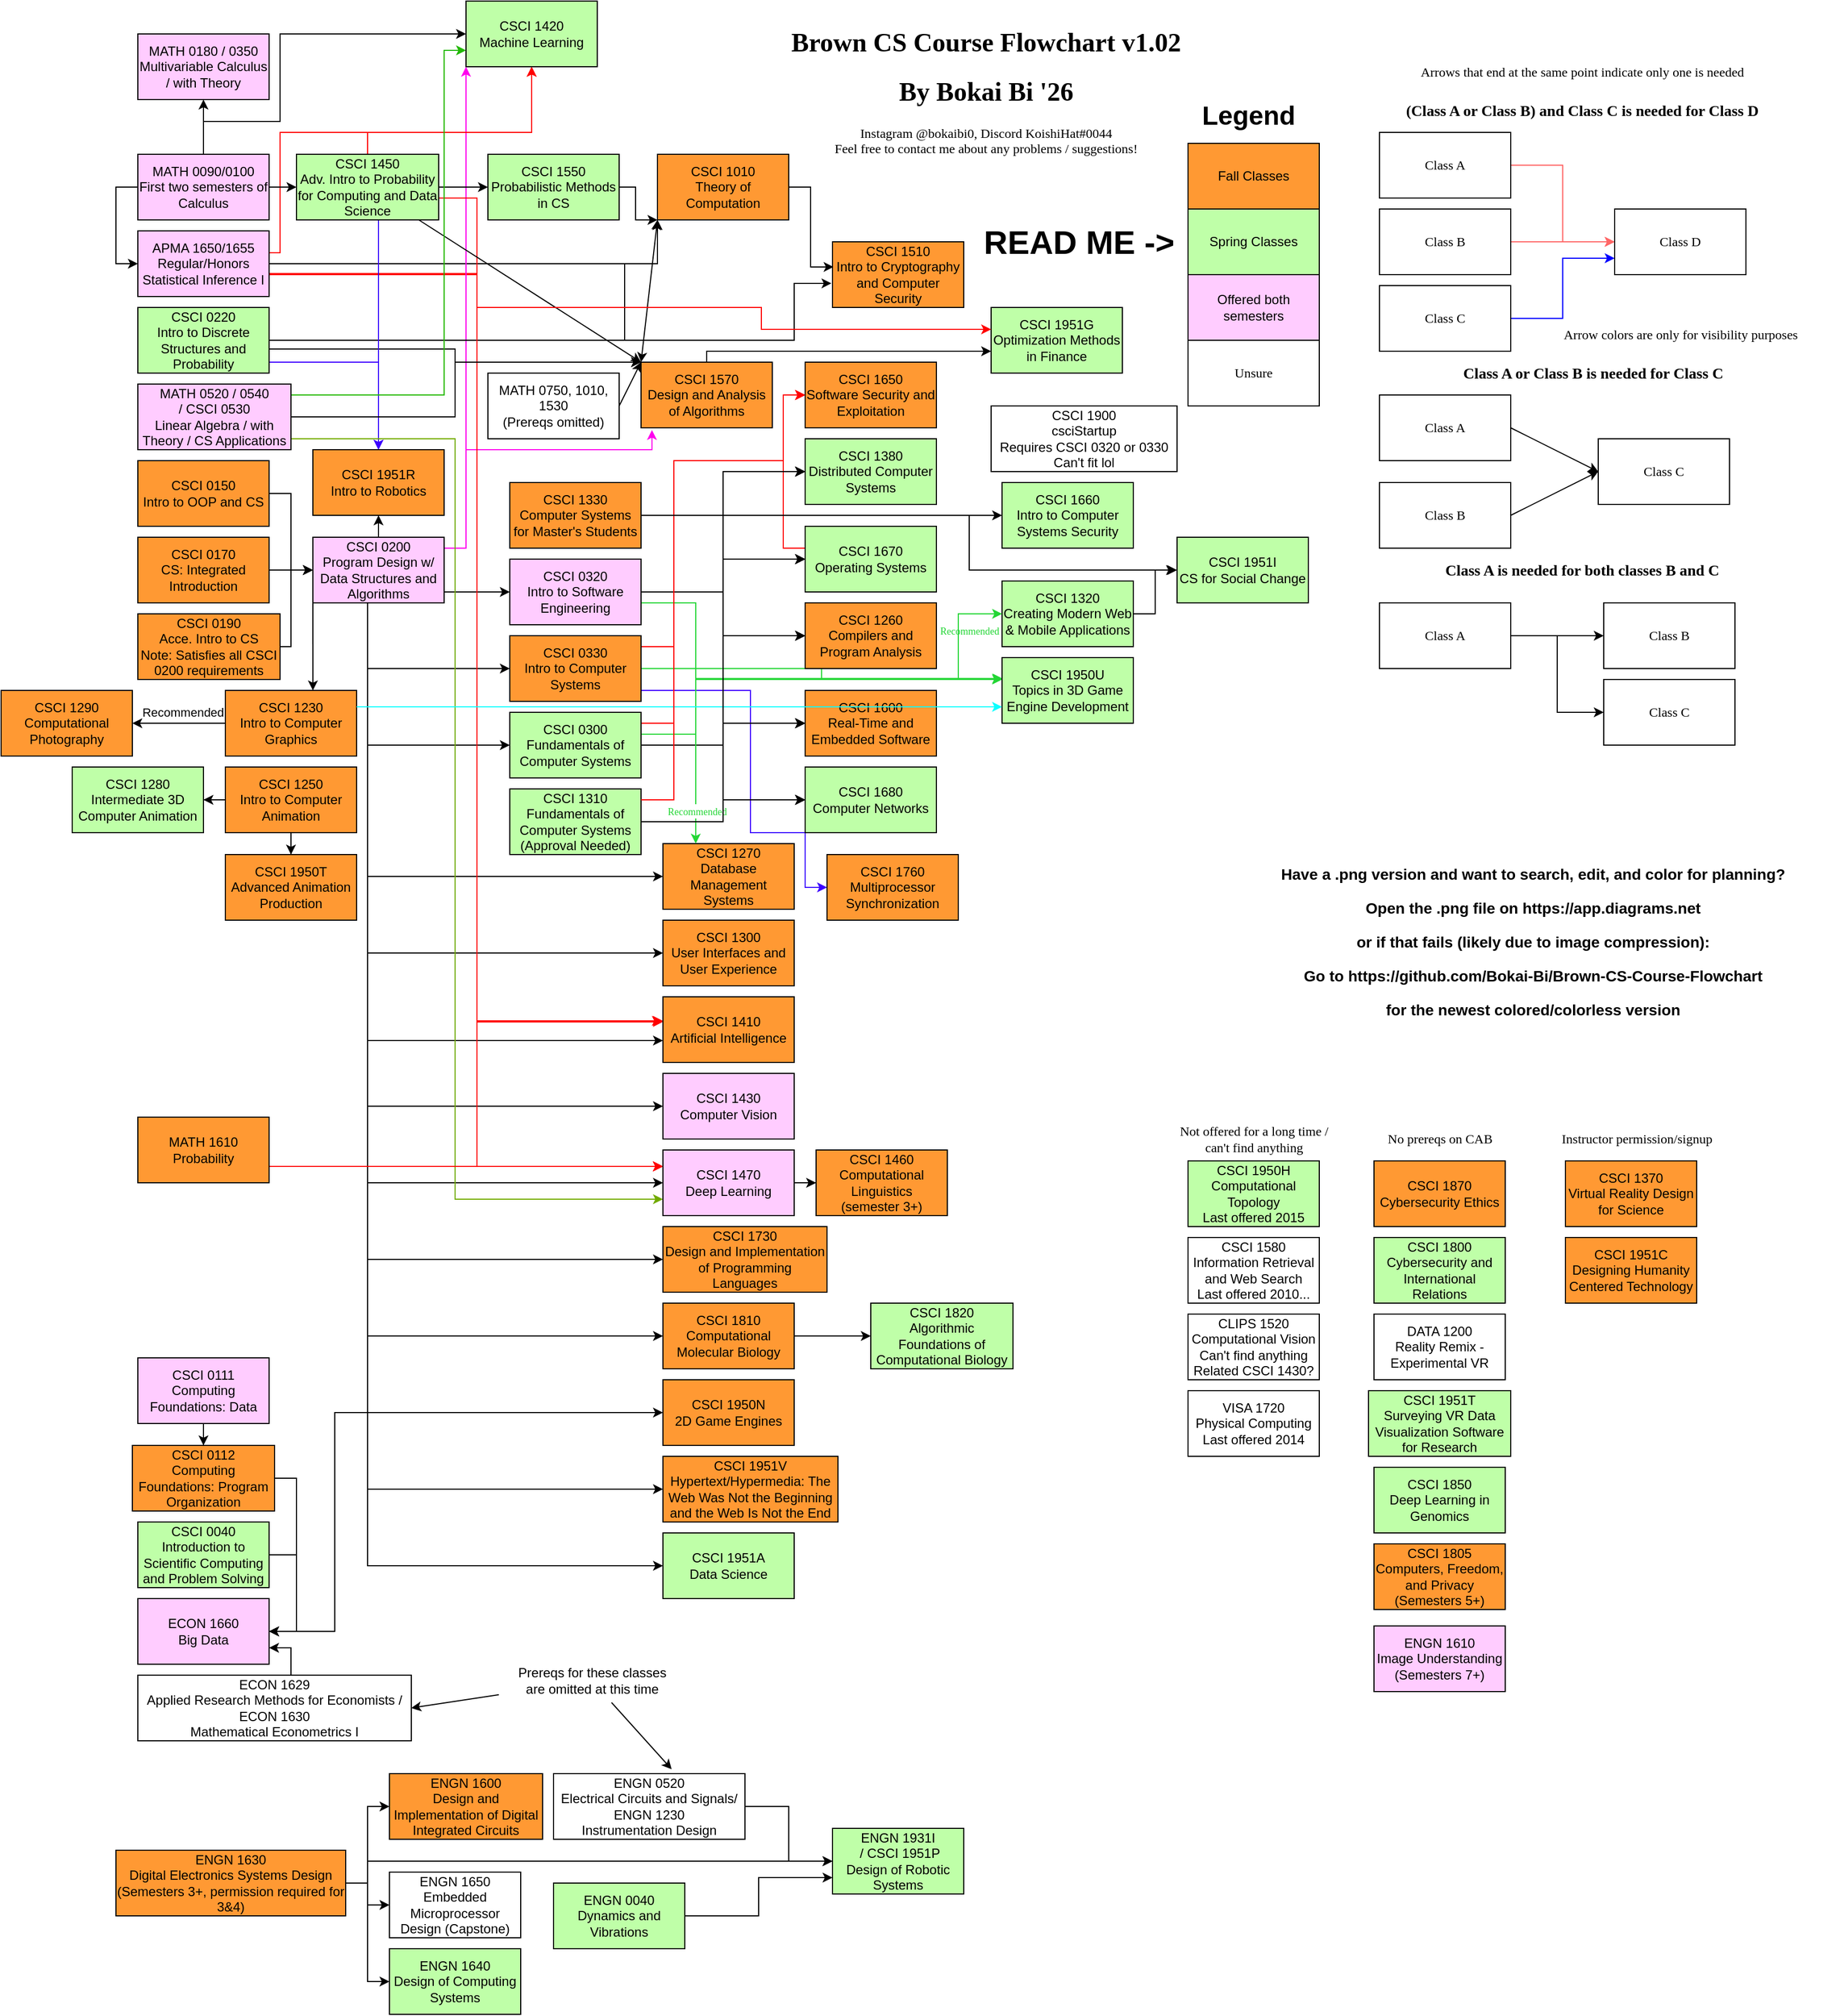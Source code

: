 <mxfile version="20.2.3" type="device"><diagram id="kgpKYQtTHZ0yAKxKKP6v" name="Page-1"><mxGraphModel dx="1955" dy="918" grid="1" gridSize="10" guides="1" tooltips="1" connect="1" arrows="1" fold="1" page="1" pageScale="1" pageWidth="850" pageHeight="1100" math="0" shadow="0"><root><mxCell id="0"/><mxCell id="1" parent="0"/><mxCell id="LoFl6waiAJPS3bQiZ-HX-32" style="edgeStyle=orthogonalEdgeStyle;rounded=0;orthogonalLoop=1;jettySize=auto;html=1;entryX=0;entryY=1;entryDx=0;entryDy=0;" parent="1" source="LoFl6waiAJPS3bQiZ-HX-1" target="LoFl6waiAJPS3bQiZ-HX-21" edge="1"><mxGeometry relative="1" as="geometry"/></mxCell><mxCell id="LoFl6waiAJPS3bQiZ-HX-94" style="edgeStyle=orthogonalEdgeStyle;rounded=0;orthogonalLoop=1;jettySize=auto;html=1;strokeColor=#FF0000;exitX=0.992;exitY=0.65;exitDx=0;exitDy=0;exitPerimeter=0;entryX=-0.008;entryY=0.367;entryDx=0;entryDy=0;entryPerimeter=0;" parent="1" source="LoFl6waiAJPS3bQiZ-HX-1" target="LoFl6waiAJPS3bQiZ-HX-77" edge="1"><mxGeometry relative="1" as="geometry"><mxPoint x="315" y="280" as="targetPoint"/><Array as="points"><mxPoint x="435" y="249"/><mxPoint x="435" y="932"/></Array></mxGeometry></mxCell><mxCell id="LoFl6waiAJPS3bQiZ-HX-109" style="edgeStyle=orthogonalEdgeStyle;rounded=0;orthogonalLoop=1;jettySize=auto;html=1;entryX=0;entryY=0.25;entryDx=0;entryDy=0;strokeColor=#Ff0000;" parent="1" source="LoFl6waiAJPS3bQiZ-HX-1" target="LoFl6waiAJPS3bQiZ-HX-104" edge="1"><mxGeometry relative="1" as="geometry"><Array as="points"><mxPoint x="435" y="250"/><mxPoint x="435" y="1065"/></Array></mxGeometry></mxCell><mxCell id="LoFl6waiAJPS3bQiZ-HX-236" style="edgeStyle=orthogonalEdgeStyle;rounded=0;orthogonalLoop=1;jettySize=auto;html=1;strokeColor=#FF0000;" parent="1" source="LoFl6waiAJPS3bQiZ-HX-1" target="LoFl6waiAJPS3bQiZ-HX-206" edge="1"><mxGeometry relative="1" as="geometry"><Array as="points"><mxPoint x="255" y="230"/><mxPoint x="255" y="120"/><mxPoint x="485" y="120"/></Array></mxGeometry></mxCell><mxCell id="LoFl6waiAJPS3bQiZ-HX-1" value="&lt;div&gt;APMA 1650/1655&lt;/div&gt;&lt;div&gt;Regular/Honors&lt;/div&gt;&lt;div&gt;Statistical Inference I&lt;br&gt;&lt;/div&gt;" style="rounded=0;whiteSpace=wrap;html=1;fillColor=#FFCCFF;" parent="1" vertex="1"><mxGeometry x="125" y="210" width="120" height="60" as="geometry"/></mxCell><mxCell id="LoFl6waiAJPS3bQiZ-HX-4" value="" style="edgeStyle=orthogonalEdgeStyle;rounded=0;orthogonalLoop=1;jettySize=auto;html=1;" parent="1" source="LoFl6waiAJPS3bQiZ-HX-2" target="LoFl6waiAJPS3bQiZ-HX-3" edge="1"><mxGeometry relative="1" as="geometry"/></mxCell><mxCell id="LoFl6waiAJPS3bQiZ-HX-2" value="&lt;div&gt;CSCI 0111&lt;/div&gt;Computing Foundations: Data" style="rounded=0;whiteSpace=wrap;html=1;fillColor=#FFCCFF;" parent="1" vertex="1"><mxGeometry x="125" y="1240" width="120" height="60" as="geometry"/></mxCell><mxCell id="LoFl6waiAJPS3bQiZ-HX-191" style="edgeStyle=orthogonalEdgeStyle;rounded=0;orthogonalLoop=1;jettySize=auto;html=1;entryX=1;entryY=0.5;entryDx=0;entryDy=0;strokeColor=#000000;" parent="1" source="LoFl6waiAJPS3bQiZ-HX-3" target="LoFl6waiAJPS3bQiZ-HX-174" edge="1"><mxGeometry relative="1" as="geometry"><Array as="points"><mxPoint x="270" y="1350"/><mxPoint x="270" y="1490"/></Array></mxGeometry></mxCell><mxCell id="LoFl6waiAJPS3bQiZ-HX-3" value="&lt;div&gt;CSCI 0112&lt;/div&gt;&lt;div&gt;Computing Foundations: Program Organization&lt;br&gt;&lt;/div&gt;" style="rounded=0;whiteSpace=wrap;html=1;fillColor=#FF9933;" parent="1" vertex="1"><mxGeometry x="120" y="1320" width="130" height="60" as="geometry"/></mxCell><mxCell id="LoFl6waiAJPS3bQiZ-HX-162" style="edgeStyle=orthogonalEdgeStyle;rounded=0;orthogonalLoop=1;jettySize=auto;html=1;entryX=0;entryY=0.5;entryDx=0;entryDy=0;strokeColor=#000000;" parent="1" source="LoFl6waiAJPS3bQiZ-HX-5" target="LoFl6waiAJPS3bQiZ-HX-9" edge="1"><mxGeometry relative="1" as="geometry"/></mxCell><mxCell id="LoFl6waiAJPS3bQiZ-HX-5" value="&lt;div&gt;CSCI 0150&lt;/div&gt;Intro to OOP and CS" style="rounded=0;whiteSpace=wrap;html=1;fillColor=#FF9933;" parent="1" vertex="1"><mxGeometry x="125" y="420" width="120" height="60" as="geometry"/></mxCell><mxCell id="LoFl6waiAJPS3bQiZ-HX-11" style="edgeStyle=orthogonalEdgeStyle;rounded=0;orthogonalLoop=1;jettySize=auto;html=1;" parent="1" source="LoFl6waiAJPS3bQiZ-HX-6" target="LoFl6waiAJPS3bQiZ-HX-9" edge="1"><mxGeometry relative="1" as="geometry"/></mxCell><mxCell id="LoFl6waiAJPS3bQiZ-HX-6" value="&lt;div&gt;CSCI 0170&lt;/div&gt;&lt;div&gt;CS: Integrated Introduction&lt;br&gt;&lt;/div&gt;" style="rounded=0;whiteSpace=wrap;html=1;fillColor=#FF9933;" parent="1" vertex="1"><mxGeometry x="125" y="490" width="120" height="60" as="geometry"/></mxCell><mxCell id="LoFl6waiAJPS3bQiZ-HX-161" style="edgeStyle=orthogonalEdgeStyle;rounded=0;orthogonalLoop=1;jettySize=auto;html=1;entryX=0;entryY=0.5;entryDx=0;entryDy=0;strokeColor=#000000;" parent="1" source="LoFl6waiAJPS3bQiZ-HX-7" target="LoFl6waiAJPS3bQiZ-HX-9" edge="1"><mxGeometry relative="1" as="geometry"><Array as="points"><mxPoint x="265" y="590"/><mxPoint x="265" y="520"/></Array></mxGeometry></mxCell><mxCell id="LoFl6waiAJPS3bQiZ-HX-7" value="&lt;div&gt;CSCI 0190&lt;/div&gt;&lt;div&gt;Acce. Intro to CS&lt;/div&gt;&lt;div&gt;Note: Satisfies all CSCI 0200 requirements&lt;br&gt;&lt;/div&gt;" style="rounded=0;whiteSpace=wrap;html=1;fillColor=#FF9933;" parent="1" vertex="1"><mxGeometry x="125" y="560" width="130" height="60" as="geometry"/></mxCell><mxCell id="LoFl6waiAJPS3bQiZ-HX-65" style="edgeStyle=orthogonalEdgeStyle;rounded=0;orthogonalLoop=1;jettySize=auto;html=1;entryX=0;entryY=0.5;entryDx=0;entryDy=0;" parent="1" source="LoFl6waiAJPS3bQiZ-HX-8" target="LoFl6waiAJPS3bQiZ-HX-63" edge="1"><mxGeometry relative="1" as="geometry"/></mxCell><mxCell id="LoFl6waiAJPS3bQiZ-HX-126" style="edgeStyle=orthogonalEdgeStyle;rounded=0;orthogonalLoop=1;jettySize=auto;html=1;entryX=0;entryY=0.5;entryDx=0;entryDy=0;strokeColor=#000000;" parent="1" source="LoFl6waiAJPS3bQiZ-HX-8" target="LoFl6waiAJPS3bQiZ-HX-124" edge="1"><mxGeometry relative="1" as="geometry"/></mxCell><mxCell id="LoFl6waiAJPS3bQiZ-HX-132" style="edgeStyle=orthogonalEdgeStyle;rounded=0;orthogonalLoop=1;jettySize=auto;html=1;entryX=0;entryY=0.5;entryDx=0;entryDy=0;strokeColor=#000000;" parent="1" source="LoFl6waiAJPS3bQiZ-HX-8" target="LoFl6waiAJPS3bQiZ-HX-130" edge="1"><mxGeometry relative="1" as="geometry"/></mxCell><mxCell id="LoFl6waiAJPS3bQiZ-HX-144" style="edgeStyle=orthogonalEdgeStyle;rounded=0;orthogonalLoop=1;jettySize=auto;html=1;entryX=0;entryY=0.5;entryDx=0;entryDy=0;strokeColor=#000000;" parent="1" source="LoFl6waiAJPS3bQiZ-HX-8" target="LoFl6waiAJPS3bQiZ-HX-142" edge="1"><mxGeometry relative="1" as="geometry"/></mxCell><mxCell id="LoFl6waiAJPS3bQiZ-HX-202" style="edgeStyle=orthogonalEdgeStyle;rounded=0;orthogonalLoop=1;jettySize=auto;html=1;entryX=0;entryY=0.5;entryDx=0;entryDy=0;strokeColor=#000000;" parent="1" source="LoFl6waiAJPS3bQiZ-HX-8" target="LoFl6waiAJPS3bQiZ-HX-200" edge="1"><mxGeometry relative="1" as="geometry"/></mxCell><mxCell id="LoFl6waiAJPS3bQiZ-HX-230" style="edgeStyle=orthogonalEdgeStyle;rounded=0;orthogonalLoop=1;jettySize=auto;html=1;strokeColor=#24D636;" parent="1" source="LoFl6waiAJPS3bQiZ-HX-8" edge="1"><mxGeometry relative="1" as="geometry"><mxPoint x="915" y="620" as="targetPoint"/><Array as="points"><mxPoint x="635" y="550"/><mxPoint x="635" y="620"/></Array></mxGeometry></mxCell><mxCell id="LoFl6waiAJPS3bQiZ-HX-8" value="&lt;div&gt;CSCI 0320&lt;/div&gt;&lt;div&gt;Intro to Software Engineering&lt;br&gt;&lt;/div&gt;" style="rounded=0;whiteSpace=wrap;html=1;fillColor=#FFCCFF;" parent="1" vertex="1"><mxGeometry x="465" y="510" width="120" height="60" as="geometry"/></mxCell><mxCell id="LoFl6waiAJPS3bQiZ-HX-74" style="edgeStyle=orthogonalEdgeStyle;rounded=0;orthogonalLoop=1;jettySize=auto;html=1;entryX=0;entryY=0.5;entryDx=0;entryDy=0;" parent="1" source="LoFl6waiAJPS3bQiZ-HX-9" target="LoFl6waiAJPS3bQiZ-HX-72" edge="1"><mxGeometry relative="1" as="geometry"><Array as="points"><mxPoint x="335" y="800"/></Array></mxGeometry></mxCell><mxCell id="LoFl6waiAJPS3bQiZ-HX-76" style="edgeStyle=orthogonalEdgeStyle;rounded=0;orthogonalLoop=1;jettySize=auto;html=1;entryX=0;entryY=0.5;entryDx=0;entryDy=0;" parent="1" source="LoFl6waiAJPS3bQiZ-HX-9" target="LoFl6waiAJPS3bQiZ-HX-75" edge="1"><mxGeometry relative="1" as="geometry"><Array as="points"><mxPoint x="335" y="870"/></Array></mxGeometry></mxCell><mxCell id="LoFl6waiAJPS3bQiZ-HX-78" style="edgeStyle=orthogonalEdgeStyle;rounded=0;orthogonalLoop=1;jettySize=auto;html=1;" parent="1" source="LoFl6waiAJPS3bQiZ-HX-9" edge="1"><mxGeometry relative="1" as="geometry"><mxPoint x="605" y="950" as="targetPoint"/><Array as="points"><mxPoint x="335" y="950"/><mxPoint x="605" y="950"/></Array></mxGeometry></mxCell><mxCell id="LoFl6waiAJPS3bQiZ-HX-84" style="edgeStyle=orthogonalEdgeStyle;rounded=0;orthogonalLoop=1;jettySize=auto;html=1;entryX=0;entryY=0.5;entryDx=0;entryDy=0;" parent="1" source="LoFl6waiAJPS3bQiZ-HX-9" target="LoFl6waiAJPS3bQiZ-HX-8" edge="1"><mxGeometry relative="1" as="geometry"><Array as="points"><mxPoint x="415" y="540"/><mxPoint x="415" y="540"/></Array></mxGeometry></mxCell><mxCell id="LoFl6waiAJPS3bQiZ-HX-102" style="edgeStyle=orthogonalEdgeStyle;rounded=0;orthogonalLoop=1;jettySize=auto;html=1;entryX=0;entryY=0.5;entryDx=0;entryDy=0;strokeColor=#000000;" parent="1" source="LoFl6waiAJPS3bQiZ-HX-9" target="LoFl6waiAJPS3bQiZ-HX-101" edge="1"><mxGeometry relative="1" as="geometry"><Array as="points"><mxPoint x="335" y="1010"/></Array></mxGeometry></mxCell><mxCell id="LoFl6waiAJPS3bQiZ-HX-105" style="edgeStyle=orthogonalEdgeStyle;rounded=0;orthogonalLoop=1;jettySize=auto;html=1;entryX=0;entryY=0.5;entryDx=0;entryDy=0;strokeColor=#000000;" parent="1" source="LoFl6waiAJPS3bQiZ-HX-9" target="LoFl6waiAJPS3bQiZ-HX-104" edge="1"><mxGeometry relative="1" as="geometry"><Array as="points"><mxPoint x="335" y="1080"/></Array></mxGeometry></mxCell><mxCell id="LoFl6waiAJPS3bQiZ-HX-122" style="edgeStyle=orthogonalEdgeStyle;rounded=0;orthogonalLoop=1;jettySize=auto;html=1;entryX=0;entryY=0.5;entryDx=0;entryDy=0;strokeColor=#000000;" parent="1" source="LoFl6waiAJPS3bQiZ-HX-9" target="LoFl6waiAJPS3bQiZ-HX-16" edge="1"><mxGeometry relative="1" as="geometry"><Array as="points"><mxPoint x="335" y="610"/></Array></mxGeometry></mxCell><mxCell id="LoFl6waiAJPS3bQiZ-HX-123" style="edgeStyle=orthogonalEdgeStyle;rounded=0;orthogonalLoop=1;jettySize=auto;html=1;entryX=0;entryY=0.5;entryDx=0;entryDy=0;strokeColor=#000000;" parent="1" source="LoFl6waiAJPS3bQiZ-HX-9" target="LoFl6waiAJPS3bQiZ-HX-55" edge="1"><mxGeometry relative="1" as="geometry"><Array as="points"><mxPoint x="335" y="680"/></Array></mxGeometry></mxCell><mxCell id="LoFl6waiAJPS3bQiZ-HX-149" style="edgeStyle=orthogonalEdgeStyle;rounded=0;orthogonalLoop=1;jettySize=auto;html=1;entryX=0;entryY=0.5;entryDx=0;entryDy=0;strokeColor=#000000;" parent="1" source="LoFl6waiAJPS3bQiZ-HX-9" target="LoFl6waiAJPS3bQiZ-HX-148" edge="1"><mxGeometry relative="1" as="geometry"><Array as="points"><mxPoint x="335" y="1150"/></Array></mxGeometry></mxCell><mxCell id="LoFl6waiAJPS3bQiZ-HX-155" style="edgeStyle=orthogonalEdgeStyle;rounded=0;orthogonalLoop=1;jettySize=auto;html=1;entryX=0;entryY=0.5;entryDx=0;entryDy=0;strokeColor=#000000;" parent="1" source="LoFl6waiAJPS3bQiZ-HX-9" target="LoFl6waiAJPS3bQiZ-HX-154" edge="1"><mxGeometry relative="1" as="geometry"><Array as="points"><mxPoint x="335" y="1220"/></Array></mxGeometry></mxCell><mxCell id="LoFl6waiAJPS3bQiZ-HX-158" style="edgeStyle=orthogonalEdgeStyle;rounded=0;orthogonalLoop=1;jettySize=auto;html=1;entryX=0;entryY=0.5;entryDx=0;entryDy=0;strokeColor=#000000;" parent="1" source="LoFl6waiAJPS3bQiZ-HX-9" target="LoFl6waiAJPS3bQiZ-HX-157" edge="1"><mxGeometry relative="1" as="geometry"><Array as="points"><mxPoint x="335" y="1290"/></Array></mxGeometry></mxCell><mxCell id="LoFl6waiAJPS3bQiZ-HX-169" style="edgeStyle=orthogonalEdgeStyle;rounded=0;orthogonalLoop=1;jettySize=auto;html=1;entryX=0.5;entryY=1;entryDx=0;entryDy=0;strokeColor=#000000;" parent="1" source="LoFl6waiAJPS3bQiZ-HX-9" target="LoFl6waiAJPS3bQiZ-HX-168" edge="1"><mxGeometry relative="1" as="geometry"/></mxCell><mxCell id="LoFl6waiAJPS3bQiZ-HX-172" style="edgeStyle=orthogonalEdgeStyle;rounded=0;orthogonalLoop=1;jettySize=auto;html=1;strokeColor=#000000;" parent="1" source="LoFl6waiAJPS3bQiZ-HX-9" target="LoFl6waiAJPS3bQiZ-HX-173" edge="1"><mxGeometry relative="1" as="geometry"><mxPoint x="435" y="1410" as="targetPoint"/><Array as="points"><mxPoint x="335" y="1360"/></Array></mxGeometry></mxCell><mxCell id="LoFl6waiAJPS3bQiZ-HX-190" style="edgeStyle=orthogonalEdgeStyle;rounded=0;orthogonalLoop=1;jettySize=auto;html=1;entryX=1;entryY=0.5;entryDx=0;entryDy=0;strokeColor=#000000;" parent="1" source="LoFl6waiAJPS3bQiZ-HX-9" target="LoFl6waiAJPS3bQiZ-HX-174" edge="1"><mxGeometry relative="1" as="geometry"><Array as="points"><mxPoint x="335" y="1290"/><mxPoint x="305" y="1290"/><mxPoint x="305" y="1490"/></Array></mxGeometry></mxCell><mxCell id="LoFl6waiAJPS3bQiZ-HX-238" style="edgeStyle=orthogonalEdgeStyle;rounded=0;orthogonalLoop=1;jettySize=auto;html=1;entryX=0;entryY=1;entryDx=0;entryDy=0;strokeColor=#FF00EE;" parent="1" source="LoFl6waiAJPS3bQiZ-HX-9" target="LoFl6waiAJPS3bQiZ-HX-206" edge="1"><mxGeometry relative="1" as="geometry"><Array as="points"><mxPoint x="425" y="500"/></Array></mxGeometry></mxCell><mxCell id="LoFl6waiAJPS3bQiZ-HX-242" style="edgeStyle=orthogonalEdgeStyle;rounded=0;orthogonalLoop=1;jettySize=auto;html=1;entryX=0;entryY=0.5;entryDx=0;entryDy=0;strokeColor=#000000;" parent="1" source="LoFl6waiAJPS3bQiZ-HX-9" target="LoFl6waiAJPS3bQiZ-HX-241" edge="1"><mxGeometry relative="1" as="geometry"><Array as="points"><mxPoint x="335" y="1430"/></Array></mxGeometry></mxCell><mxCell id="LoFl6waiAJPS3bQiZ-HX-245" style="edgeStyle=orthogonalEdgeStyle;rounded=0;orthogonalLoop=1;jettySize=auto;html=1;strokeColor=#FF00EE;entryX=0.083;entryY=1.033;entryDx=0;entryDy=0;entryPerimeter=0;" parent="1" source="LoFl6waiAJPS3bQiZ-HX-9" target="LoFl6waiAJPS3bQiZ-HX-34" edge="1"><mxGeometry relative="1" as="geometry"><Array as="points"><mxPoint x="425" y="500"/><mxPoint x="425" y="410"/><mxPoint x="595" y="410"/></Array></mxGeometry></mxCell><mxCell id="LoFl6waiAJPS3bQiZ-HX-9" value="&lt;div&gt;CSCI 0200&lt;/div&gt;Program Design w/ Data Structures and Algorithms" style="rounded=0;whiteSpace=wrap;html=1;fillColor=#FFCCFF;" parent="1" vertex="1"><mxGeometry x="285" y="490" width="120" height="60" as="geometry"/></mxCell><mxCell id="LoFl6waiAJPS3bQiZ-HX-90" style="edgeStyle=orthogonalEdgeStyle;rounded=0;orthogonalLoop=1;jettySize=auto;html=1;entryX=0;entryY=0.383;entryDx=0;entryDy=0;strokeColor=#FF0000;entryPerimeter=0;" parent="1" source="LoFl6waiAJPS3bQiZ-HX-15" target="LoFl6waiAJPS3bQiZ-HX-77" edge="1"><mxGeometry relative="1" as="geometry"><Array as="points"><mxPoint x="435" y="310"/><mxPoint x="435" y="933"/></Array></mxGeometry></mxCell><mxCell id="LoFl6waiAJPS3bQiZ-HX-91" style="edgeStyle=orthogonalEdgeStyle;rounded=0;orthogonalLoop=1;jettySize=auto;html=1;entryX=0;entryY=0;entryDx=0;entryDy=0;strokeColor=#000000;" parent="1" target="LoFl6waiAJPS3bQiZ-HX-34" edge="1"><mxGeometry relative="1" as="geometry"><mxPoint x="245" y="318" as="sourcePoint"/><Array as="points"><mxPoint x="415" y="318"/><mxPoint x="415" y="330"/></Array></mxGeometry></mxCell><mxCell id="LoFl6waiAJPS3bQiZ-HX-110" style="edgeStyle=orthogonalEdgeStyle;rounded=0;orthogonalLoop=1;jettySize=auto;html=1;entryX=0;entryY=0.25;entryDx=0;entryDy=0;strokeColor=#Ff0000;" parent="1" source="LoFl6waiAJPS3bQiZ-HX-15" target="LoFl6waiAJPS3bQiZ-HX-104" edge="1"><mxGeometry relative="1" as="geometry"><Array as="points"><mxPoint x="435" y="310"/><mxPoint x="435" y="1065"/></Array></mxGeometry></mxCell><mxCell id="LoFl6waiAJPS3bQiZ-HX-117" style="edgeStyle=orthogonalEdgeStyle;rounded=0;orthogonalLoop=1;jettySize=auto;html=1;entryX=-0.008;entryY=0.633;entryDx=0;entryDy=0;entryPerimeter=0;strokeColor=#000000;" parent="1" source="LoFl6waiAJPS3bQiZ-HX-15" target="LoFl6waiAJPS3bQiZ-HX-115" edge="1"><mxGeometry relative="1" as="geometry"><Array as="points"><mxPoint x="725" y="310"/><mxPoint x="725" y="258"/></Array></mxGeometry></mxCell><mxCell id="LoFl6waiAJPS3bQiZ-HX-119" style="edgeStyle=orthogonalEdgeStyle;rounded=0;orthogonalLoop=1;jettySize=auto;html=1;entryX=0;entryY=1;entryDx=0;entryDy=0;strokeColor=#000000;" parent="1" source="LoFl6waiAJPS3bQiZ-HX-15" target="LoFl6waiAJPS3bQiZ-HX-21" edge="1"><mxGeometry relative="1" as="geometry"><Array as="points"><mxPoint x="570" y="310"/><mxPoint x="570" y="240"/><mxPoint x="600" y="240"/></Array></mxGeometry></mxCell><mxCell id="LoFl6waiAJPS3bQiZ-HX-170" style="edgeStyle=orthogonalEdgeStyle;rounded=0;orthogonalLoop=1;jettySize=auto;html=1;entryX=0.5;entryY=0;entryDx=0;entryDy=0;strokeColor=#3C00FF;" parent="1" source="LoFl6waiAJPS3bQiZ-HX-15" target="LoFl6waiAJPS3bQiZ-HX-168" edge="1"><mxGeometry relative="1" as="geometry"><Array as="points"><mxPoint x="345" y="330"/></Array></mxGeometry></mxCell><mxCell id="LoFl6waiAJPS3bQiZ-HX-15" value="&lt;div&gt;CSCI 0220&lt;/div&gt;&lt;div&gt;Intro to Discrete Structures and Probability&lt;br&gt;&lt;/div&gt;" style="rounded=0;whiteSpace=wrap;html=1;fillColor=#BFFFA8;" parent="1" vertex="1"><mxGeometry x="125" y="280" width="120" height="60" as="geometry"/></mxCell><mxCell id="LoFl6waiAJPS3bQiZ-HX-66" style="edgeStyle=orthogonalEdgeStyle;rounded=0;orthogonalLoop=1;jettySize=auto;html=1;entryX=0;entryY=0.5;entryDx=0;entryDy=0;" parent="1" source="LoFl6waiAJPS3bQiZ-HX-16" target="LoFl6waiAJPS3bQiZ-HX-63" edge="1"><mxGeometry relative="1" as="geometry"/></mxCell><mxCell id="LoFl6waiAJPS3bQiZ-HX-127" style="edgeStyle=orthogonalEdgeStyle;rounded=0;orthogonalLoop=1;jettySize=auto;html=1;entryX=0;entryY=0.5;entryDx=0;entryDy=0;strokeColor=#000000;" parent="1" source="LoFl6waiAJPS3bQiZ-HX-16" target="LoFl6waiAJPS3bQiZ-HX-124" edge="1"><mxGeometry relative="1" as="geometry"/></mxCell><mxCell id="LoFl6waiAJPS3bQiZ-HX-133" style="edgeStyle=orthogonalEdgeStyle;rounded=0;orthogonalLoop=1;jettySize=auto;html=1;entryX=0;entryY=0.5;entryDx=0;entryDy=0;strokeColor=#000000;" parent="1" source="LoFl6waiAJPS3bQiZ-HX-16" target="LoFl6waiAJPS3bQiZ-HX-130" edge="1"><mxGeometry relative="1" as="geometry"/></mxCell><mxCell id="LoFl6waiAJPS3bQiZ-HX-138" style="edgeStyle=orthogonalEdgeStyle;rounded=0;orthogonalLoop=1;jettySize=auto;html=1;entryX=0;entryY=0.5;entryDx=0;entryDy=0;strokeColor=#FF0000;" parent="1" source="LoFl6waiAJPS3bQiZ-HX-16" target="LoFl6waiAJPS3bQiZ-HX-136" edge="1"><mxGeometry relative="1" as="geometry"><Array as="points"><mxPoint x="615" y="590"/><mxPoint x="615" y="420"/><mxPoint x="715" y="420"/><mxPoint x="715" y="360"/></Array></mxGeometry></mxCell><mxCell id="LoFl6waiAJPS3bQiZ-HX-145" style="edgeStyle=orthogonalEdgeStyle;rounded=0;orthogonalLoop=1;jettySize=auto;html=1;entryX=0;entryY=0.5;entryDx=0;entryDy=0;strokeColor=#000000;" parent="1" source="LoFl6waiAJPS3bQiZ-HX-16" target="LoFl6waiAJPS3bQiZ-HX-142" edge="1"><mxGeometry relative="1" as="geometry"/></mxCell><mxCell id="LoFl6waiAJPS3bQiZ-HX-151" style="edgeStyle=orthogonalEdgeStyle;rounded=0;orthogonalLoop=1;jettySize=auto;html=1;entryX=0;entryY=0.5;entryDx=0;entryDy=0;strokeColor=#3C00FF;" parent="1" source="LoFl6waiAJPS3bQiZ-HX-16" target="LoFl6waiAJPS3bQiZ-HX-150" edge="1"><mxGeometry relative="1" as="geometry"><Array as="points"><mxPoint x="685" y="630"/><mxPoint x="685" y="760"/><mxPoint x="735" y="760"/><mxPoint x="735" y="810"/></Array></mxGeometry></mxCell><mxCell id="LoFl6waiAJPS3bQiZ-HX-203" style="edgeStyle=orthogonalEdgeStyle;rounded=0;orthogonalLoop=1;jettySize=auto;html=1;entryX=0;entryY=0.5;entryDx=0;entryDy=0;strokeColor=#000000;" parent="1" source="LoFl6waiAJPS3bQiZ-HX-16" target="LoFl6waiAJPS3bQiZ-HX-200" edge="1"><mxGeometry relative="1" as="geometry"/></mxCell><mxCell id="LoFl6waiAJPS3bQiZ-HX-228" style="edgeStyle=orthogonalEdgeStyle;rounded=0;orthogonalLoop=1;jettySize=auto;html=1;entryX=0.009;entryY=0.324;entryDx=0;entryDy=0;strokeColor=#24D636;entryPerimeter=0;" parent="1" source="LoFl6waiAJPS3bQiZ-HX-16" target="LoFl6waiAJPS3bQiZ-HX-226" edge="1"><mxGeometry relative="1" as="geometry"><Array as="points"/></mxGeometry></mxCell><mxCell id="LoFl6waiAJPS3bQiZ-HX-16" value="&lt;div&gt;CSCI 0330&lt;/div&gt;&lt;div&gt;Intro to Computer Systems&lt;br&gt;&lt;/div&gt;" style="rounded=0;whiteSpace=wrap;html=1;fillColor=#FF9933;" parent="1" vertex="1"><mxGeometry x="465" y="580" width="120" height="60" as="geometry"/></mxCell><mxCell id="LoFl6waiAJPS3bQiZ-HX-118" style="edgeStyle=orthogonalEdgeStyle;rounded=0;orthogonalLoop=1;jettySize=auto;html=1;entryX=0.008;entryY=0.383;entryDx=0;entryDy=0;entryPerimeter=0;strokeColor=#000000;" parent="1" source="LoFl6waiAJPS3bQiZ-HX-21" target="LoFl6waiAJPS3bQiZ-HX-115" edge="1"><mxGeometry relative="1" as="geometry"/></mxCell><mxCell id="LoFl6waiAJPS3bQiZ-HX-21" value="&lt;div&gt;CSCI 1010&lt;/div&gt;&lt;div&gt;Theory of Computation&lt;br&gt;&lt;/div&gt;" style="rounded=0;whiteSpace=wrap;html=1;fillColor=#FF9933;" parent="1" vertex="1"><mxGeometry x="600" y="140" width="120" height="60" as="geometry"/></mxCell><mxCell id="LoFl6waiAJPS3bQiZ-HX-27" style="edgeStyle=orthogonalEdgeStyle;rounded=0;orthogonalLoop=1;jettySize=auto;html=1;entryX=0;entryY=1;entryDx=0;entryDy=0;" parent="1" source="LoFl6waiAJPS3bQiZ-HX-26" target="LoFl6waiAJPS3bQiZ-HX-21" edge="1"><mxGeometry relative="1" as="geometry"><Array as="points"><mxPoint x="580" y="170"/><mxPoint x="580" y="200"/></Array></mxGeometry></mxCell><mxCell id="LoFl6waiAJPS3bQiZ-HX-26" value="&lt;div&gt;CSCI 1550&lt;/div&gt;&lt;div&gt;Probabilistic Methods in CS&lt;br&gt;&lt;/div&gt;" style="rounded=0;whiteSpace=wrap;html=1;fillColor=#BFFFA8;" parent="1" vertex="1"><mxGeometry x="445" y="140" width="120" height="60" as="geometry"/></mxCell><mxCell id="LoFl6waiAJPS3bQiZ-HX-31" style="edgeStyle=orthogonalEdgeStyle;rounded=0;orthogonalLoop=1;jettySize=auto;html=1;entryX=0;entryY=0.5;entryDx=0;entryDy=0;" parent="1" source="LoFl6waiAJPS3bQiZ-HX-28" target="LoFl6waiAJPS3bQiZ-HX-26" edge="1"><mxGeometry relative="1" as="geometry"/></mxCell><mxCell id="LoFl6waiAJPS3bQiZ-HX-93" style="edgeStyle=orthogonalEdgeStyle;rounded=0;orthogonalLoop=1;jettySize=auto;html=1;entryX=0;entryY=0.367;entryDx=0;entryDy=0;entryPerimeter=0;strokeColor=#FF0000;" parent="1" source="LoFl6waiAJPS3bQiZ-HX-28" target="LoFl6waiAJPS3bQiZ-HX-77" edge="1"><mxGeometry relative="1" as="geometry"><Array as="points"><mxPoint x="435" y="180"/><mxPoint x="435" y="932"/></Array></mxGeometry></mxCell><mxCell id="LoFl6waiAJPS3bQiZ-HX-108" style="edgeStyle=orthogonalEdgeStyle;rounded=0;orthogonalLoop=1;jettySize=auto;html=1;entryX=0;entryY=0.25;entryDx=0;entryDy=0;strokeColor=#Ff0000;" parent="1" source="LoFl6waiAJPS3bQiZ-HX-28" target="LoFl6waiAJPS3bQiZ-HX-104" edge="1"><mxGeometry relative="1" as="geometry"><Array as="points"><mxPoint x="435" y="180"/><mxPoint x="435" y="1065"/></Array></mxGeometry></mxCell><mxCell id="LoFl6waiAJPS3bQiZ-HX-171" style="edgeStyle=orthogonalEdgeStyle;rounded=0;orthogonalLoop=1;jettySize=auto;html=1;strokeColor=#3C00FF;" parent="1" source="LoFl6waiAJPS3bQiZ-HX-28" target="LoFl6waiAJPS3bQiZ-HX-168" edge="1"><mxGeometry relative="1" as="geometry"><Array as="points"><mxPoint x="345" y="260"/><mxPoint x="345" y="260"/></Array></mxGeometry></mxCell><mxCell id="LoFl6waiAJPS3bQiZ-HX-235" style="edgeStyle=orthogonalEdgeStyle;rounded=0;orthogonalLoop=1;jettySize=auto;html=1;strokeColor=#FF0000;" parent="1" source="LoFl6waiAJPS3bQiZ-HX-28" target="LoFl6waiAJPS3bQiZ-HX-206" edge="1"><mxGeometry relative="1" as="geometry"><Array as="points"><mxPoint x="335" y="120"/><mxPoint x="485" y="120"/></Array></mxGeometry></mxCell><mxCell id="LoFl6waiAJPS3bQiZ-HX-28" value="&lt;div&gt;CSCI 1450&lt;br&gt;&lt;/div&gt;&lt;div&gt;Adv. Intro to Probability for Computing and Data Science&lt;/div&gt;" style="rounded=0;whiteSpace=wrap;html=1;fillColor=#BFFFA8;" parent="1" vertex="1"><mxGeometry x="270" y="140" width="130" height="60" as="geometry"/></mxCell><mxCell id="LoFl6waiAJPS3bQiZ-HX-30" style="edgeStyle=orthogonalEdgeStyle;rounded=0;orthogonalLoop=1;jettySize=auto;html=1;entryX=0;entryY=0.5;entryDx=0;entryDy=0;" parent="1" source="LoFl6waiAJPS3bQiZ-HX-29" target="LoFl6waiAJPS3bQiZ-HX-28" edge="1"><mxGeometry relative="1" as="geometry"/></mxCell><mxCell id="LoFl6waiAJPS3bQiZ-HX-197" style="edgeStyle=orthogonalEdgeStyle;rounded=0;orthogonalLoop=1;jettySize=auto;html=1;entryX=0.5;entryY=1;entryDx=0;entryDy=0;strokeColor=#000000;" parent="1" source="LoFl6waiAJPS3bQiZ-HX-29" target="LoFl6waiAJPS3bQiZ-HX-194" edge="1"><mxGeometry relative="1" as="geometry"/></mxCell><mxCell id="LoFl6waiAJPS3bQiZ-HX-234" style="edgeStyle=orthogonalEdgeStyle;rounded=0;orthogonalLoop=1;jettySize=auto;html=1;entryX=0;entryY=0.5;entryDx=0;entryDy=0;strokeColor=#000000;" parent="1" source="LoFl6waiAJPS3bQiZ-HX-29" target="LoFl6waiAJPS3bQiZ-HX-206" edge="1"><mxGeometry relative="1" as="geometry"><Array as="points"><mxPoint x="185" y="110"/><mxPoint x="255" y="110"/><mxPoint x="255" y="30"/></Array></mxGeometry></mxCell><mxCell id="bfNJ70l7KwVTZAPYyj7J-2" style="edgeStyle=orthogonalEdgeStyle;rounded=0;orthogonalLoop=1;jettySize=auto;html=1;entryX=0;entryY=0.5;entryDx=0;entryDy=0;" parent="1" source="LoFl6waiAJPS3bQiZ-HX-29" target="LoFl6waiAJPS3bQiZ-HX-1" edge="1"><mxGeometry relative="1" as="geometry"><Array as="points"><mxPoint x="105" y="170"/><mxPoint x="105" y="240"/></Array></mxGeometry></mxCell><mxCell id="LoFl6waiAJPS3bQiZ-HX-29" value="&lt;div&gt;MATH 0090/0100&lt;/div&gt;&lt;div&gt;First two semesters of Calculus&lt;br&gt;&lt;/div&gt;" style="rounded=0;whiteSpace=wrap;html=1;fillColor=#FFCCFF;" parent="1" vertex="1"><mxGeometry x="125" y="140" width="120" height="60" as="geometry"/></mxCell><mxCell id="jdjO-EPIbscV-3L8F_KI-5" style="edgeStyle=orthogonalEdgeStyle;rounded=0;orthogonalLoop=1;jettySize=auto;html=1;strokeColor=#000000;" parent="1" source="LoFl6waiAJPS3bQiZ-HX-34" target="jdjO-EPIbscV-3L8F_KI-4" edge="1"><mxGeometry relative="1" as="geometry"><Array as="points"><mxPoint x="645" y="320"/></Array></mxGeometry></mxCell><mxCell id="LoFl6waiAJPS3bQiZ-HX-34" value="&lt;div&gt;CSCI 1570&lt;/div&gt;&lt;div&gt;Design and Analysis of Algorithms&lt;br&gt;&lt;/div&gt;" style="rounded=0;whiteSpace=wrap;html=1;fillColor=#FF9933;" parent="1" vertex="1"><mxGeometry x="585" y="330" width="120" height="60" as="geometry"/></mxCell><mxCell id="LoFl6waiAJPS3bQiZ-HX-42" value="" style="endArrow=classic;html=1;rounded=0;entryX=0;entryY=0;entryDx=0;entryDy=0;" parent="1" source="LoFl6waiAJPS3bQiZ-HX-28" target="LoFl6waiAJPS3bQiZ-HX-34" edge="1"><mxGeometry width="50" height="50" relative="1" as="geometry"><mxPoint x="375" y="360" as="sourcePoint"/><mxPoint x="425" y="310" as="targetPoint"/></mxGeometry></mxCell><mxCell id="LoFl6waiAJPS3bQiZ-HX-46" style="edgeStyle=orthogonalEdgeStyle;rounded=0;orthogonalLoop=1;jettySize=auto;html=1;entryX=0;entryY=0;entryDx=0;entryDy=0;" parent="1" source="LoFl6waiAJPS3bQiZ-HX-44" target="LoFl6waiAJPS3bQiZ-HX-34" edge="1"><mxGeometry relative="1" as="geometry"><Array as="points"><mxPoint x="415" y="380"/><mxPoint x="415" y="330"/></Array></mxGeometry></mxCell><mxCell id="LoFl6waiAJPS3bQiZ-HX-106" style="edgeStyle=orthogonalEdgeStyle;rounded=0;orthogonalLoop=1;jettySize=auto;html=1;entryX=0;entryY=0.75;entryDx=0;entryDy=0;strokeColor=#72AB00;" parent="1" source="LoFl6waiAJPS3bQiZ-HX-44" target="LoFl6waiAJPS3bQiZ-HX-104" edge="1"><mxGeometry relative="1" as="geometry"><Array as="points"><mxPoint x="415" y="400"/><mxPoint x="415" y="1095"/></Array></mxGeometry></mxCell><mxCell id="LoFl6waiAJPS3bQiZ-HX-237" style="edgeStyle=orthogonalEdgeStyle;rounded=0;orthogonalLoop=1;jettySize=auto;html=1;entryX=0;entryY=0.75;entryDx=0;entryDy=0;strokeColor=#22B804;" parent="1" source="LoFl6waiAJPS3bQiZ-HX-44" target="LoFl6waiAJPS3bQiZ-HX-206" edge="1"><mxGeometry relative="1" as="geometry"><Array as="points"><mxPoint x="405" y="360"/><mxPoint x="405" y="45"/></Array></mxGeometry></mxCell><mxCell id="LoFl6waiAJPS3bQiZ-HX-44" value="&lt;div&gt;MATH 0520 / 0540&lt;/div&gt;&lt;div&gt;/ CSCI 0530&lt;/div&gt;&lt;div&gt;Linear Algebra / with Theory / CS Applications&lt;br&gt;&lt;/div&gt;" style="rounded=0;whiteSpace=wrap;html=1;fillColor=#FFCCFF;" parent="1" vertex="1"><mxGeometry x="125" y="350" width="140" height="60" as="geometry"/></mxCell><mxCell id="LoFl6waiAJPS3bQiZ-HX-48" value="" style="endArrow=classic;startArrow=classic;html=1;rounded=0;entryX=0;entryY=1;entryDx=0;entryDy=0;exitX=0;exitY=0;exitDx=0;exitDy=0;" parent="1" source="LoFl6waiAJPS3bQiZ-HX-34" target="LoFl6waiAJPS3bQiZ-HX-21" edge="1"><mxGeometry width="50" height="50" relative="1" as="geometry"><mxPoint x="375" y="360" as="sourcePoint"/><mxPoint x="425" y="310" as="targetPoint"/></mxGeometry></mxCell><mxCell id="LoFl6waiAJPS3bQiZ-HX-49" value="&lt;div&gt;MATH 0750, 1010, 1530&lt;/div&gt;&lt;div&gt;(Prereqs omitted)&lt;br&gt;&lt;/div&gt;" style="rounded=0;whiteSpace=wrap;html=1;" parent="1" vertex="1"><mxGeometry x="445" y="340" width="120" height="60" as="geometry"/></mxCell><mxCell id="LoFl6waiAJPS3bQiZ-HX-67" style="edgeStyle=orthogonalEdgeStyle;rounded=0;orthogonalLoop=1;jettySize=auto;html=1;entryX=0;entryY=0.5;entryDx=0;entryDy=0;" parent="1" source="LoFl6waiAJPS3bQiZ-HX-55" target="LoFl6waiAJPS3bQiZ-HX-63" edge="1"><mxGeometry relative="1" as="geometry"/></mxCell><mxCell id="LoFl6waiAJPS3bQiZ-HX-128" style="edgeStyle=orthogonalEdgeStyle;rounded=0;orthogonalLoop=1;jettySize=auto;html=1;entryX=0;entryY=0.5;entryDx=0;entryDy=0;strokeColor=#000000;" parent="1" source="LoFl6waiAJPS3bQiZ-HX-55" target="LoFl6waiAJPS3bQiZ-HX-124" edge="1"><mxGeometry relative="1" as="geometry"/></mxCell><mxCell id="LoFl6waiAJPS3bQiZ-HX-134" style="edgeStyle=orthogonalEdgeStyle;rounded=0;orthogonalLoop=1;jettySize=auto;html=1;entryX=0;entryY=0.5;entryDx=0;entryDy=0;strokeColor=#000000;" parent="1" source="LoFl6waiAJPS3bQiZ-HX-55" target="LoFl6waiAJPS3bQiZ-HX-130" edge="1"><mxGeometry relative="1" as="geometry"/></mxCell><mxCell id="LoFl6waiAJPS3bQiZ-HX-140" style="edgeStyle=orthogonalEdgeStyle;rounded=0;orthogonalLoop=1;jettySize=auto;html=1;entryX=0;entryY=0.5;entryDx=0;entryDy=0;strokeColor=#FF0000;" parent="1" source="LoFl6waiAJPS3bQiZ-HX-55" target="LoFl6waiAJPS3bQiZ-HX-136" edge="1"><mxGeometry relative="1" as="geometry"><Array as="points"><mxPoint x="615" y="660"/><mxPoint x="615" y="420"/><mxPoint x="715" y="420"/><mxPoint x="715" y="360"/></Array></mxGeometry></mxCell><mxCell id="LoFl6waiAJPS3bQiZ-HX-146" style="edgeStyle=orthogonalEdgeStyle;rounded=0;orthogonalLoop=1;jettySize=auto;html=1;entryX=0;entryY=0.5;entryDx=0;entryDy=0;strokeColor=#000000;" parent="1" source="LoFl6waiAJPS3bQiZ-HX-55" target="LoFl6waiAJPS3bQiZ-HX-142" edge="1"><mxGeometry relative="1" as="geometry"/></mxCell><mxCell id="LoFl6waiAJPS3bQiZ-HX-204" style="edgeStyle=orthogonalEdgeStyle;rounded=0;orthogonalLoop=1;jettySize=auto;html=1;entryX=0;entryY=0.5;entryDx=0;entryDy=0;strokeColor=#000000;" parent="1" source="LoFl6waiAJPS3bQiZ-HX-55" target="LoFl6waiAJPS3bQiZ-HX-200" edge="1"><mxGeometry relative="1" as="geometry"/></mxCell><mxCell id="LoFl6waiAJPS3bQiZ-HX-229" style="edgeStyle=orthogonalEdgeStyle;rounded=0;orthogonalLoop=1;jettySize=auto;html=1;strokeColor=#24D636;entryX=0.001;entryY=0.319;entryDx=0;entryDy=0;entryPerimeter=0;" parent="1" source="LoFl6waiAJPS3bQiZ-HX-55" target="LoFl6waiAJPS3bQiZ-HX-226" edge="1"><mxGeometry relative="1" as="geometry"><Array as="points"><mxPoint x="635" y="670"/><mxPoint x="635" y="619"/></Array></mxGeometry></mxCell><mxCell id="LoFl6waiAJPS3bQiZ-HX-55" value="&lt;div&gt;CSCI 0300&lt;/div&gt;&lt;div&gt;Fundamentals of Computer Systems&lt;br&gt;&lt;/div&gt;" style="rounded=0;whiteSpace=wrap;html=1;fillColor=#BFFFA8;" parent="1" vertex="1"><mxGeometry x="465" y="650" width="120" height="60" as="geometry"/></mxCell><mxCell id="LoFl6waiAJPS3bQiZ-HX-59" value="&lt;div&gt;CSCI 1230&lt;/div&gt;&lt;div&gt;Intro to Computer Graphics&lt;br&gt;&lt;/div&gt;" style="rounded=0;whiteSpace=wrap;html=1;fillColor=#FF9933;" parent="1" vertex="1"><mxGeometry x="205" y="630" width="120" height="60" as="geometry"/></mxCell><mxCell id="LoFl6waiAJPS3bQiZ-HX-166" style="edgeStyle=orthogonalEdgeStyle;rounded=0;orthogonalLoop=1;jettySize=auto;html=1;strokeColor=#000000;" parent="1" source="LoFl6waiAJPS3bQiZ-HX-62" target="LoFl6waiAJPS3bQiZ-HX-165" edge="1"><mxGeometry relative="1" as="geometry"/></mxCell><mxCell id="LoFl6waiAJPS3bQiZ-HX-199" style="edgeStyle=orthogonalEdgeStyle;rounded=0;orthogonalLoop=1;jettySize=auto;html=1;strokeColor=#000000;" parent="1" source="LoFl6waiAJPS3bQiZ-HX-62" target="LoFl6waiAJPS3bQiZ-HX-198" edge="1"><mxGeometry relative="1" as="geometry"/></mxCell><mxCell id="LoFl6waiAJPS3bQiZ-HX-62" value="&lt;div&gt;CSCI 1250&lt;/div&gt;&lt;div&gt;Intro to Computer Animation&lt;br&gt;&lt;/div&gt;" style="rounded=0;whiteSpace=wrap;html=1;fillColor=#FF9933;" parent="1" vertex="1"><mxGeometry x="205" y="700" width="120" height="60" as="geometry"/></mxCell><mxCell id="LoFl6waiAJPS3bQiZ-HX-63" value="&lt;div&gt;CSCI 1260&lt;/div&gt;&lt;div&gt;Compilers and Program Analysis&lt;br&gt;&lt;/div&gt;" style="rounded=0;whiteSpace=wrap;html=1;fillColor=#FF9933;" parent="1" vertex="1"><mxGeometry x="735" y="550" width="120" height="60" as="geometry"/></mxCell><mxCell id="LoFl6waiAJPS3bQiZ-HX-120" style="edgeStyle=orthogonalEdgeStyle;rounded=0;orthogonalLoop=1;jettySize=auto;html=1;entryX=0;entryY=0.5;entryDx=0;entryDy=0;strokeColor=#000000;" parent="1" source="LoFl6waiAJPS3bQiZ-HX-68" target="LoFl6waiAJPS3bQiZ-HX-63" edge="1"><mxGeometry relative="1" as="geometry"/></mxCell><mxCell id="LoFl6waiAJPS3bQiZ-HX-129" style="edgeStyle=orthogonalEdgeStyle;rounded=0;orthogonalLoop=1;jettySize=auto;html=1;entryX=0;entryY=0.5;entryDx=0;entryDy=0;strokeColor=#000000;" parent="1" source="LoFl6waiAJPS3bQiZ-HX-68" target="LoFl6waiAJPS3bQiZ-HX-124" edge="1"><mxGeometry relative="1" as="geometry"/></mxCell><mxCell id="LoFl6waiAJPS3bQiZ-HX-135" style="edgeStyle=orthogonalEdgeStyle;rounded=0;orthogonalLoop=1;jettySize=auto;html=1;entryX=0;entryY=0.5;entryDx=0;entryDy=0;strokeColor=#000000;" parent="1" source="LoFl6waiAJPS3bQiZ-HX-68" target="LoFl6waiAJPS3bQiZ-HX-130" edge="1"><mxGeometry relative="1" as="geometry"/></mxCell><mxCell id="LoFl6waiAJPS3bQiZ-HX-147" style="edgeStyle=orthogonalEdgeStyle;rounded=0;orthogonalLoop=1;jettySize=auto;html=1;entryX=0;entryY=0.5;entryDx=0;entryDy=0;strokeColor=#000000;" parent="1" source="LoFl6waiAJPS3bQiZ-HX-68" target="LoFl6waiAJPS3bQiZ-HX-142" edge="1"><mxGeometry relative="1" as="geometry"/></mxCell><mxCell id="LoFl6waiAJPS3bQiZ-HX-68" value="&lt;div&gt;CSCI 1310&lt;br&gt;&lt;/div&gt;&lt;div&gt;Fundamentals of Computer Systems&lt;/div&gt;&lt;div&gt;(Approval Needed)&lt;br&gt;&lt;/div&gt;" style="rounded=0;whiteSpace=wrap;html=1;fillColor=#BFFFA8;" parent="1" vertex="1"><mxGeometry x="465" y="720" width="120" height="60" as="geometry"/></mxCell><mxCell id="LoFl6waiAJPS3bQiZ-HX-125" style="edgeStyle=orthogonalEdgeStyle;rounded=0;orthogonalLoop=1;jettySize=auto;html=1;entryX=0;entryY=0.5;entryDx=0;entryDy=0;strokeColor=#000000;" parent="1" source="LoFl6waiAJPS3bQiZ-HX-70" target="LoFl6waiAJPS3bQiZ-HX-124" edge="1"><mxGeometry relative="1" as="geometry"/></mxCell><mxCell id="LoFl6waiAJPS3bQiZ-HX-131" style="edgeStyle=orthogonalEdgeStyle;rounded=0;orthogonalLoop=1;jettySize=auto;html=1;entryX=0;entryY=0.5;entryDx=0;entryDy=0;strokeColor=#000000;" parent="1" source="LoFl6waiAJPS3bQiZ-HX-70" target="LoFl6waiAJPS3bQiZ-HX-130" edge="1"><mxGeometry relative="1" as="geometry"/></mxCell><mxCell id="LoFl6waiAJPS3bQiZ-HX-201" style="edgeStyle=orthogonalEdgeStyle;rounded=0;orthogonalLoop=1;jettySize=auto;html=1;entryX=0;entryY=0.5;entryDx=0;entryDy=0;strokeColor=#000000;" parent="1" source="LoFl6waiAJPS3bQiZ-HX-70" target="LoFl6waiAJPS3bQiZ-HX-200" edge="1"><mxGeometry relative="1" as="geometry"/></mxCell><mxCell id="LoFl6waiAJPS3bQiZ-HX-70" value="&lt;div&gt;CSCI 1330&lt;/div&gt;&lt;div&gt;Computer Systems for Master's Students&lt;br&gt;&lt;/div&gt;" style="rounded=0;whiteSpace=wrap;html=1;fillColor=#FF9933;" parent="1" vertex="1"><mxGeometry x="465" y="440" width="120" height="60" as="geometry"/></mxCell><mxCell id="LoFl6waiAJPS3bQiZ-HX-72" value="&lt;div&gt;CSCI 1270&lt;/div&gt;&lt;div&gt;Database Management Systems&lt;br&gt;&lt;/div&gt;" style="rounded=0;whiteSpace=wrap;html=1;fillColor=#FF9933;" parent="1" vertex="1"><mxGeometry x="605" y="770" width="120" height="60" as="geometry"/></mxCell><mxCell id="LoFl6waiAJPS3bQiZ-HX-75" value="&lt;div&gt;CSCI 1300&lt;/div&gt;&lt;div&gt;User Interfaces and User Experience&lt;br&gt;&lt;/div&gt;" style="rounded=0;whiteSpace=wrap;html=1;fillColor=#FF9933;" parent="1" vertex="1"><mxGeometry x="605" y="840" width="120" height="60" as="geometry"/></mxCell><mxCell id="LoFl6waiAJPS3bQiZ-HX-77" value="&lt;div&gt;CSCI 1410&lt;/div&gt;&lt;div&gt;Artificial Intelligence&lt;br&gt;&lt;/div&gt;" style="rounded=0;whiteSpace=wrap;html=1;fillColor=#FF9933;" parent="1" vertex="1"><mxGeometry x="605" y="910" width="120" height="60" as="geometry"/></mxCell><mxCell id="LoFl6waiAJPS3bQiZ-HX-100" value="" style="endArrow=classic;html=1;rounded=0;strokeColor=#000000;exitX=1;exitY=0.5;exitDx=0;exitDy=0;entryX=0;entryY=0;entryDx=0;entryDy=0;" parent="1" source="LoFl6waiAJPS3bQiZ-HX-49" target="LoFl6waiAJPS3bQiZ-HX-34" edge="1"><mxGeometry width="50" height="50" relative="1" as="geometry"><mxPoint x="565" y="420" as="sourcePoint"/><mxPoint x="615" y="370" as="targetPoint"/></mxGeometry></mxCell><mxCell id="LoFl6waiAJPS3bQiZ-HX-101" value="&lt;div&gt;CSCI 1430&lt;/div&gt;&lt;div&gt;Computer Vision&lt;br&gt;&lt;/div&gt;" style="rounded=0;whiteSpace=wrap;html=1;fillColor=#FFCCFF;" parent="1" vertex="1"><mxGeometry x="605" y="980" width="120" height="60" as="geometry"/></mxCell><mxCell id="LoFl6waiAJPS3bQiZ-HX-103" value="&lt;div&gt;CSCI 1460&lt;/div&gt;&lt;div&gt;Computational Linguistics&lt;/div&gt;&lt;div&gt;(semester 3+)&lt;br&gt;&lt;/div&gt;" style="rounded=0;whiteSpace=wrap;html=1;fillColor=#FF9933;" parent="1" vertex="1"><mxGeometry x="745" y="1050" width="120" height="60" as="geometry"/></mxCell><mxCell id="jdjO-EPIbscV-3L8F_KI-55" style="edgeStyle=orthogonalEdgeStyle;rounded=0;orthogonalLoop=1;jettySize=auto;html=1;entryX=0;entryY=0.5;entryDx=0;entryDy=0;fontFamily=Verdana;fontColor=#000000;strokeColor=#000000;" parent="1" source="LoFl6waiAJPS3bQiZ-HX-104" target="LoFl6waiAJPS3bQiZ-HX-103" edge="1"><mxGeometry relative="1" as="geometry"/></mxCell><mxCell id="LoFl6waiAJPS3bQiZ-HX-104" value="&lt;div&gt;CSCI 1470&lt;/div&gt;&lt;div&gt;Deep Learning&lt;br&gt;&lt;/div&gt;" style="rounded=0;whiteSpace=wrap;html=1;fillColor=#FFCCFF;" parent="1" vertex="1"><mxGeometry x="605" y="1050" width="120" height="60" as="geometry"/></mxCell><mxCell id="LoFl6waiAJPS3bQiZ-HX-114" style="edgeStyle=orthogonalEdgeStyle;rounded=0;orthogonalLoop=1;jettySize=auto;html=1;entryX=0;entryY=0.25;entryDx=0;entryDy=0;strokeColor=#ff0000;" parent="1" source="LoFl6waiAJPS3bQiZ-HX-113" target="LoFl6waiAJPS3bQiZ-HX-104" edge="1"><mxGeometry relative="1" as="geometry"><Array as="points"><mxPoint x="550" y="1065"/><mxPoint x="550" y="1065"/></Array></mxGeometry></mxCell><mxCell id="LoFl6waiAJPS3bQiZ-HX-113" value="&lt;div&gt;MATH 1610&lt;/div&gt;&lt;div&gt;Probability&lt;br&gt;&lt;/div&gt;" style="rounded=0;whiteSpace=wrap;html=1;fillColor=#FF9933;" parent="1" vertex="1"><mxGeometry x="125" y="1020" width="120" height="60" as="geometry"/></mxCell><mxCell id="LoFl6waiAJPS3bQiZ-HX-115" value="&lt;div&gt;CSCI 1510&lt;/div&gt;&lt;div&gt;Intro to Cryptography and Computer Security&lt;br&gt;&lt;/div&gt;" style="rounded=0;whiteSpace=wrap;html=1;strokeColor=#000000;fillColor=#FF9933;" parent="1" vertex="1"><mxGeometry x="760" y="220" width="120" height="60" as="geometry"/></mxCell><mxCell id="LoFl6waiAJPS3bQiZ-HX-139" style="edgeStyle=orthogonalEdgeStyle;rounded=0;orthogonalLoop=1;jettySize=auto;html=1;entryX=0;entryY=0.5;entryDx=0;entryDy=0;strokeColor=#FF0000;exitX=0;exitY=0.25;exitDx=0;exitDy=0;" parent="1" source="LoFl6waiAJPS3bQiZ-HX-130" target="LoFl6waiAJPS3bQiZ-HX-136" edge="1"><mxGeometry relative="1" as="geometry"><Array as="points"><mxPoint x="735" y="500"/><mxPoint x="715" y="500"/><mxPoint x="715" y="360"/></Array></mxGeometry></mxCell><mxCell id="LoFl6waiAJPS3bQiZ-HX-130" value="&lt;div&gt;CSCI 1670&lt;/div&gt;&lt;div&gt;Operating Systems&lt;br&gt;&lt;/div&gt;" style="rounded=0;whiteSpace=wrap;html=1;strokeColor=#000000;fillColor=#BFFFA8;" parent="1" vertex="1"><mxGeometry x="735" y="480" width="120" height="60" as="geometry"/></mxCell><mxCell id="LoFl6waiAJPS3bQiZ-HX-136" value="&lt;div&gt;CSCI 1650&lt;/div&gt;&lt;div&gt;Software Security and Exploitation&lt;br&gt;&lt;/div&gt;" style="rounded=0;whiteSpace=wrap;html=1;strokeColor=#000000;fillColor=#FF9933;" parent="1" vertex="1"><mxGeometry x="735" y="330" width="120" height="60" as="geometry"/></mxCell><mxCell id="LoFl6waiAJPS3bQiZ-HX-142" value="&lt;div&gt;CSCI 1680&lt;/div&gt;&lt;div&gt;Computer Networks&lt;/div&gt;" style="rounded=0;whiteSpace=wrap;html=1;strokeColor=#000000;fillColor=#BFFFA8;" parent="1" vertex="1"><mxGeometry x="735" y="700" width="120" height="60" as="geometry"/></mxCell><mxCell id="LoFl6waiAJPS3bQiZ-HX-148" value="&lt;div&gt;CSCI 1730&lt;/div&gt;&lt;div&gt;Design and Implementation of Programming Languages&lt;br&gt;&lt;/div&gt;" style="rounded=0;whiteSpace=wrap;html=1;strokeColor=#000000;fillColor=#FF9933;" parent="1" vertex="1"><mxGeometry x="605" y="1120" width="150" height="60" as="geometry"/></mxCell><mxCell id="LoFl6waiAJPS3bQiZ-HX-150" value="&lt;div&gt;CSCI 1760&lt;/div&gt;&lt;div&gt;Multiprocessor Synchronization&lt;br&gt;&lt;/div&gt;" style="rounded=0;whiteSpace=wrap;html=1;strokeColor=#000000;fillColor=#FF9933;" parent="1" vertex="1"><mxGeometry x="755" y="780" width="120" height="60" as="geometry"/></mxCell><mxCell id="LoFl6waiAJPS3bQiZ-HX-152" value="&lt;div&gt;CSCI 1805&lt;/div&gt;&lt;div&gt;Computers, Freedom, and Privacy&lt;/div&gt;&lt;div&gt;(Semesters 5+)&lt;br&gt;&lt;/div&gt;" style="rounded=0;whiteSpace=wrap;html=1;strokeColor=#000000;fillColor=#FF9933;" parent="1" vertex="1"><mxGeometry x="1255" y="1410" width="120" height="60" as="geometry"/></mxCell><mxCell id="LoFl6waiAJPS3bQiZ-HX-225" style="edgeStyle=orthogonalEdgeStyle;rounded=0;orthogonalLoop=1;jettySize=auto;html=1;entryX=0;entryY=0.5;entryDx=0;entryDy=0;strokeColor=#000000;" parent="1" source="LoFl6waiAJPS3bQiZ-HX-154" target="LoFl6waiAJPS3bQiZ-HX-224" edge="1"><mxGeometry relative="1" as="geometry"/></mxCell><mxCell id="LoFl6waiAJPS3bQiZ-HX-154" value="&lt;div&gt;CSCI 1810&lt;/div&gt;&lt;div&gt;Computational Molecular Biology&lt;br&gt;&lt;/div&gt;" style="rounded=0;whiteSpace=wrap;html=1;strokeColor=#000000;fillColor=#FF9933;" parent="1" vertex="1"><mxGeometry x="605" y="1190" width="120" height="60" as="geometry"/></mxCell><mxCell id="LoFl6waiAJPS3bQiZ-HX-156" value="&lt;div&gt;CSCI 1870&lt;/div&gt;&lt;div&gt;Cybersecurity Ethics&lt;br&gt;&lt;/div&gt;" style="rounded=0;whiteSpace=wrap;html=1;strokeColor=#000000;fillColor=#FF9933;" parent="1" vertex="1"><mxGeometry x="1255" y="1060" width="120" height="60" as="geometry"/></mxCell><mxCell id="LoFl6waiAJPS3bQiZ-HX-157" value="&lt;div&gt;CSCI 1950N&lt;/div&gt;&lt;div&gt;2D Game Engines&lt;br&gt;&lt;/div&gt;" style="rounded=0;whiteSpace=wrap;html=1;strokeColor=#000000;fillColor=#FF9933;" parent="1" vertex="1"><mxGeometry x="605" y="1260" width="120" height="60" as="geometry"/></mxCell><mxCell id="LoFl6waiAJPS3bQiZ-HX-164" value="" style="endArrow=classic;html=1;rounded=0;strokeColor=#000000;exitX=0;exitY=1;exitDx=0;exitDy=0;entryX=0.667;entryY=0;entryDx=0;entryDy=0;entryPerimeter=0;" parent="1" source="LoFl6waiAJPS3bQiZ-HX-9" target="LoFl6waiAJPS3bQiZ-HX-59" edge="1"><mxGeometry width="50" height="50" relative="1" as="geometry"><mxPoint x="445" y="780" as="sourcePoint"/><mxPoint x="495" y="730" as="targetPoint"/></mxGeometry></mxCell><mxCell id="LoFl6waiAJPS3bQiZ-HX-165" value="&lt;div&gt;CSCI 1950T&lt;/div&gt;&lt;div&gt;Advanced Animation Production&lt;br&gt;&lt;/div&gt;" style="rounded=0;whiteSpace=wrap;html=1;strokeColor=#000000;fillColor=#FF9933;" parent="1" vertex="1"><mxGeometry x="205" y="780" width="120" height="60" as="geometry"/></mxCell><mxCell id="LoFl6waiAJPS3bQiZ-HX-167" value="&lt;div&gt;CSCI 1951C&lt;/div&gt;&lt;div&gt;Designing Humanity Centered Technology&lt;br&gt;&lt;/div&gt;" style="rounded=0;whiteSpace=wrap;html=1;strokeColor=#000000;fillColor=#FF9933;" parent="1" vertex="1"><mxGeometry x="1430" y="1130" width="120" height="60" as="geometry"/></mxCell><mxCell id="LoFl6waiAJPS3bQiZ-HX-168" value="&lt;div&gt;CSCI 1951R&lt;/div&gt;&lt;div&gt;Intro to Robotics&lt;br&gt;&lt;/div&gt;" style="rounded=0;whiteSpace=wrap;html=1;strokeColor=#000000;fillColor=#FF9933;" parent="1" vertex="1"><mxGeometry x="285" y="410" width="120" height="60" as="geometry"/></mxCell><mxCell id="LoFl6waiAJPS3bQiZ-HX-173" value="&lt;div&gt;CSCI 1951V&lt;/div&gt;&lt;div&gt;Hypertext/Hypermedia: The Web Was Not the Beginning and the Web Is Not the End&lt;br&gt;&lt;/div&gt;" style="rounded=0;whiteSpace=wrap;html=1;strokeColor=#000000;fillColor=#FF9933;" parent="1" vertex="1"><mxGeometry x="605" y="1330" width="160" height="60" as="geometry"/></mxCell><mxCell id="LoFl6waiAJPS3bQiZ-HX-174" value="&lt;div&gt;ECON 1660&lt;/div&gt;&lt;div&gt;Big Data&lt;br&gt;&lt;/div&gt;" style="rounded=0;whiteSpace=wrap;html=1;strokeColor=#000000;fillColor=#FFCCFF;" parent="1" vertex="1"><mxGeometry x="125" y="1460" width="120" height="60" as="geometry"/></mxCell><mxCell id="LoFl6waiAJPS3bQiZ-HX-192" style="edgeStyle=orthogonalEdgeStyle;rounded=0;orthogonalLoop=1;jettySize=auto;html=1;entryX=1;entryY=0.5;entryDx=0;entryDy=0;strokeColor=#000000;" parent="1" source="LoFl6waiAJPS3bQiZ-HX-176" target="LoFl6waiAJPS3bQiZ-HX-174" edge="1"><mxGeometry relative="1" as="geometry"><Array as="points"><mxPoint x="270" y="1420"/><mxPoint x="270" y="1490"/></Array></mxGeometry></mxCell><mxCell id="LoFl6waiAJPS3bQiZ-HX-176" value="&lt;div&gt;CSCI 0040&lt;/div&gt;&lt;div&gt;Introduction to Scientific Computing and Problem Solving&lt;br&gt;&lt;/div&gt;" style="rounded=0;whiteSpace=wrap;html=1;strokeColor=#000000;fillColor=#BFFFA8;" parent="1" vertex="1"><mxGeometry x="125" y="1390" width="120" height="60" as="geometry"/></mxCell><mxCell id="LoFl6waiAJPS3bQiZ-HX-193" style="edgeStyle=orthogonalEdgeStyle;rounded=0;orthogonalLoop=1;jettySize=auto;html=1;entryX=1;entryY=0.75;entryDx=0;entryDy=0;strokeColor=#000000;" parent="1" source="LoFl6waiAJPS3bQiZ-HX-182" target="LoFl6waiAJPS3bQiZ-HX-174" edge="1"><mxGeometry relative="1" as="geometry"><Array as="points"><mxPoint x="265" y="1505"/></Array></mxGeometry></mxCell><mxCell id="LoFl6waiAJPS3bQiZ-HX-182" value="&lt;div&gt;ECON 1629&lt;/div&gt;&lt;div&gt;Applied Research Methods for Economists /&lt;br&gt;&lt;/div&gt;&lt;div&gt;ECON 1630&lt;/div&gt;&lt;div&gt;Mathematical Econometrics I&lt;br&gt;&lt;/div&gt;" style="rounded=0;whiteSpace=wrap;html=1;strokeColor=#000000;fillColor=#FFFFFF;" parent="1" vertex="1"><mxGeometry x="125" y="1530" width="250" height="60" as="geometry"/></mxCell><mxCell id="LoFl6waiAJPS3bQiZ-HX-184" value="&lt;div&gt;ENGN 1610&lt;/div&gt;&lt;div&gt;Image Understanding&lt;/div&gt;&lt;div&gt;(Semesters 7+)&lt;br&gt;&lt;/div&gt;" style="rounded=0;whiteSpace=wrap;html=1;strokeColor=#000000;fillColor=#FFCCFF;" parent="1" vertex="1"><mxGeometry x="1255" y="1485" width="120" height="60" as="geometry"/></mxCell><mxCell id="LoFl6waiAJPS3bQiZ-HX-189" style="edgeStyle=orthogonalEdgeStyle;rounded=0;orthogonalLoop=1;jettySize=auto;html=1;entryX=0;entryY=0.5;entryDx=0;entryDy=0;strokeColor=#000000;" parent="1" source="LoFl6waiAJPS3bQiZ-HX-185" target="LoFl6waiAJPS3bQiZ-HX-186" edge="1"><mxGeometry relative="1" as="geometry"/></mxCell><mxCell id="LoFl6waiAJPS3bQiZ-HX-244" style="edgeStyle=orthogonalEdgeStyle;rounded=0;orthogonalLoop=1;jettySize=auto;html=1;entryX=0;entryY=0.5;entryDx=0;entryDy=0;strokeColor=#000000;" parent="1" source="LoFl6waiAJPS3bQiZ-HX-185" target="LoFl6waiAJPS3bQiZ-HX-243" edge="1"><mxGeometry relative="1" as="geometry"/></mxCell><mxCell id="jdjO-EPIbscV-3L8F_KI-15" style="edgeStyle=orthogonalEdgeStyle;rounded=0;orthogonalLoop=1;jettySize=auto;html=1;entryX=0;entryY=0.5;entryDx=0;entryDy=0;strokeColor=#000000;" parent="1" source="LoFl6waiAJPS3bQiZ-HX-185" target="jdjO-EPIbscV-3L8F_KI-14" edge="1"><mxGeometry relative="1" as="geometry"/></mxCell><mxCell id="jdjO-EPIbscV-3L8F_KI-22" style="edgeStyle=orthogonalEdgeStyle;rounded=0;orthogonalLoop=1;jettySize=auto;html=1;entryX=0;entryY=0.5;entryDx=0;entryDy=0;strokeColor=#000000;exitX=1;exitY=0.5;exitDx=0;exitDy=0;" parent="1" source="LoFl6waiAJPS3bQiZ-HX-185" target="jdjO-EPIbscV-3L8F_KI-19" edge="1"><mxGeometry relative="1" as="geometry"><mxPoint x="335" y="1700" as="sourcePoint"/><Array as="points"><mxPoint x="335" y="1720"/><mxPoint x="335" y="1700"/></Array></mxGeometry></mxCell><mxCell id="LoFl6waiAJPS3bQiZ-HX-185" value="&lt;div&gt;ENGN 1630&lt;/div&gt;&lt;div&gt;Digital Electronics Systems Design&lt;/div&gt;&lt;div&gt;(Semesters 3+, permission required for 3&amp;amp;4)&lt;br&gt;&lt;/div&gt;" style="rounded=0;whiteSpace=wrap;html=1;strokeColor=#000000;fillColor=#FF9933;" parent="1" vertex="1"><mxGeometry x="105" y="1690" width="210" height="60" as="geometry"/></mxCell><mxCell id="LoFl6waiAJPS3bQiZ-HX-186" value="&lt;div&gt;ENGN 1650&lt;/div&gt;&lt;div&gt;Embedded Microprocessor Design (Capstone)&lt;br&gt;&lt;/div&gt;" style="rounded=0;whiteSpace=wrap;html=1;strokeColor=#000000;fillColor=#FFFFFF;" parent="1" vertex="1"><mxGeometry x="355" y="1710" width="120" height="60" as="geometry"/></mxCell><mxCell id="LoFl6waiAJPS3bQiZ-HX-194" value="&lt;div&gt;MATH 0180 / 0350&lt;/div&gt;&lt;div&gt;Multivariable Calculus / with Theory&lt;br&gt;&lt;/div&gt;" style="rounded=0;whiteSpace=wrap;html=1;strokeColor=#000000;fillColor=#FFCCFF;" parent="1" vertex="1"><mxGeometry x="125" y="30" width="120" height="60" as="geometry"/></mxCell><mxCell id="LoFl6waiAJPS3bQiZ-HX-195" style="edgeStyle=orthogonalEdgeStyle;rounded=0;orthogonalLoop=1;jettySize=auto;html=1;exitX=0.5;exitY=1;exitDx=0;exitDy=0;strokeColor=#000000;" parent="1" source="LoFl6waiAJPS3bQiZ-HX-194" target="LoFl6waiAJPS3bQiZ-HX-194" edge="1"><mxGeometry relative="1" as="geometry"/></mxCell><mxCell id="LoFl6waiAJPS3bQiZ-HX-198" value="&lt;div&gt;CSCI 1280&lt;/div&gt;&lt;div&gt;Intermediate 3D Computer Animation&lt;br&gt;&lt;/div&gt;" style="rounded=0;whiteSpace=wrap;html=1;strokeColor=#000000;fillColor=#BFFFA8;" parent="1" vertex="1"><mxGeometry x="65" y="700" width="120" height="60" as="geometry"/></mxCell><mxCell id="LoFl6waiAJPS3bQiZ-HX-200" value="&lt;div&gt;CSCI 1380&lt;/div&gt;&lt;div&gt;Distributed Computer Systems&lt;br&gt;&lt;/div&gt;" style="rounded=0;whiteSpace=wrap;html=1;strokeColor=#000000;fillColor=#BFFFA8;" parent="1" vertex="1"><mxGeometry x="735" y="400" width="120" height="60" as="geometry"/></mxCell><mxCell id="LoFl6waiAJPS3bQiZ-HX-206" value="&lt;div&gt;CSCI 1420&lt;/div&gt;&lt;div&gt;Machine Learning&lt;br&gt;&lt;/div&gt;" style="rounded=0;whiteSpace=wrap;html=1;strokeColor=#000000;fillColor=#BFFFA8;" parent="1" vertex="1"><mxGeometry x="425" width="120" height="60" as="geometry"/></mxCell><mxCell id="LoFl6waiAJPS3bQiZ-HX-207" value="&lt;div&gt;CSCI 1660&lt;/div&gt;&lt;div&gt;Intro to Computer Systems Security&lt;br&gt;&lt;/div&gt;" style="rounded=0;whiteSpace=wrap;html=1;strokeColor=#000000;fillColor=#BFFFA8;" parent="1" vertex="1"><mxGeometry x="915" y="440" width="120" height="60" as="geometry"/></mxCell><mxCell id="LoFl6waiAJPS3bQiZ-HX-222" value="" style="endArrow=classic;html=1;rounded=0;strokeColor=#000000;" parent="1" target="LoFl6waiAJPS3bQiZ-HX-207" edge="1"><mxGeometry width="50" height="50" relative="1" as="geometry"><mxPoint x="655" y="470" as="sourcePoint"/><mxPoint x="735" y="540" as="targetPoint"/></mxGeometry></mxCell><mxCell id="LoFl6waiAJPS3bQiZ-HX-223" value="CSCI 1800 Cybersecurity and International Relations" style="rounded=0;whiteSpace=wrap;html=1;strokeColor=#000000;fillColor=#BFFFA8;" parent="1" vertex="1"><mxGeometry x="1255" y="1130" width="120" height="60" as="geometry"/></mxCell><mxCell id="LoFl6waiAJPS3bQiZ-HX-224" value="&lt;div&gt;CSCI 1820&lt;/div&gt;&lt;div&gt;Algorithmic Foundations of Computational Biology&lt;br&gt;&lt;/div&gt;" style="rounded=0;whiteSpace=wrap;html=1;strokeColor=#000000;fillColor=#BFFFA8;" parent="1" vertex="1"><mxGeometry x="795" y="1190" width="130" height="60" as="geometry"/></mxCell><mxCell id="LoFl6waiAJPS3bQiZ-HX-226" value="&lt;div&gt;CSCI 1950U&lt;/div&gt;&lt;div&gt;Topics in 3D Game Engine Development&lt;br&gt;&lt;/div&gt;" style="rounded=0;whiteSpace=wrap;html=1;strokeColor=#000000;fillColor=#BFFFA8;" parent="1" vertex="1"><mxGeometry x="915" y="600" width="120" height="60" as="geometry"/></mxCell><mxCell id="LoFl6waiAJPS3bQiZ-HX-124" value="&lt;div&gt;CSCI 1600&lt;/div&gt;&lt;div&gt;Real-Time and Embedded Software&lt;br&gt;&lt;/div&gt;" style="rounded=0;whiteSpace=wrap;html=1;strokeColor=#000000;fillColor=#FF9933;" parent="1" vertex="1"><mxGeometry x="735" y="630" width="120" height="60" as="geometry"/></mxCell><mxCell id="LoFl6waiAJPS3bQiZ-HX-241" value="&lt;div&gt;CSCI 1951A&lt;/div&gt;&lt;div&gt;Data Science&lt;br&gt;&lt;/div&gt;" style="rounded=0;whiteSpace=wrap;html=1;strokeColor=#000000;fillColor=#BFFFA8;" parent="1" vertex="1"><mxGeometry x="605" y="1400" width="120" height="60" as="geometry"/></mxCell><mxCell id="LoFl6waiAJPS3bQiZ-HX-243" value="&lt;div&gt;ENGN 1640&lt;/div&gt;&lt;div&gt;Design of Computing Systems&lt;br&gt;&lt;/div&gt;" style="rounded=0;whiteSpace=wrap;html=1;strokeColor=#000000;fillColor=#BFFFA8;" parent="1" vertex="1"><mxGeometry x="355" y="1780" width="120" height="60" as="geometry"/></mxCell><mxCell id="LoFl6waiAJPS3bQiZ-HX-232" style="edgeStyle=orthogonalEdgeStyle;rounded=0;orthogonalLoop=1;jettySize=auto;html=1;entryX=0;entryY=0.75;entryDx=0;entryDy=0;strokeColor=#0DFFFF;" parent="1" source="LoFl6waiAJPS3bQiZ-HX-59" target="LoFl6waiAJPS3bQiZ-HX-226" edge="1"><mxGeometry relative="1" as="geometry"><Array as="points"><mxPoint x="475" y="645"/><mxPoint x="475" y="645"/></Array></mxGeometry></mxCell><mxCell id="bfNJ70l7KwVTZAPYyj7J-3" value="" style="endArrow=classic;html=1;rounded=0;entryX=0.25;entryY=0;entryDx=0;entryDy=0;strokeColor=#24D636;" parent="1" target="LoFl6waiAJPS3bQiZ-HX-72" edge="1"><mxGeometry relative="1" as="geometry"><mxPoint x="635" y="670" as="sourcePoint"/><mxPoint x="635" y="760" as="targetPoint"/></mxGeometry></mxCell><mxCell id="bfNJ70l7KwVTZAPYyj7J-4" value="&lt;font style=&quot;font-size: 9px;&quot; face=&quot;Times New Roman&quot; color=&quot;#24D636&quot;&gt;Recommended&lt;/font&gt;" style="edgeLabel;resizable=0;html=1;align=center;verticalAlign=middle;" parent="bfNJ70l7KwVTZAPYyj7J-3" connectable="0" vertex="1"><mxGeometry relative="1" as="geometry"><mxPoint x="1" y="20" as="offset"/></mxGeometry></mxCell><mxCell id="LoFl6waiAJPS3bQiZ-HX-141" style="edgeStyle=orthogonalEdgeStyle;rounded=0;orthogonalLoop=1;jettySize=auto;html=1;entryX=0;entryY=0.5;entryDx=0;entryDy=0;strokeColor=#FF0000;" parent="1" source="LoFl6waiAJPS3bQiZ-HX-68" target="LoFl6waiAJPS3bQiZ-HX-136" edge="1"><mxGeometry relative="1" as="geometry"><Array as="points"><mxPoint x="615" y="730"/><mxPoint x="615" y="420"/><mxPoint x="715" y="420"/><mxPoint x="715" y="360"/></Array></mxGeometry></mxCell><mxCell id="LoFl6waiAJPS3bQiZ-HX-143" style="edgeStyle=orthogonalEdgeStyle;rounded=0;orthogonalLoop=1;jettySize=auto;html=1;entryX=0;entryY=0.5;entryDx=0;entryDy=0;strokeColor=#000000;" parent="1" source="LoFl6waiAJPS3bQiZ-HX-70" target="LoFl6waiAJPS3bQiZ-HX-142" edge="1"><mxGeometry relative="1" as="geometry"/></mxCell><mxCell id="LoFl6waiAJPS3bQiZ-HX-205" style="edgeStyle=orthogonalEdgeStyle;rounded=0;orthogonalLoop=1;jettySize=auto;html=1;entryX=0;entryY=0.5;entryDx=0;entryDy=0;strokeColor=#000000;" parent="1" source="LoFl6waiAJPS3bQiZ-HX-68" target="LoFl6waiAJPS3bQiZ-HX-200" edge="1"><mxGeometry relative="1" as="geometry"/></mxCell><mxCell id="bfNJ70l7KwVTZAPYyj7J-15" style="edgeStyle=orthogonalEdgeStyle;rounded=0;orthogonalLoop=1;jettySize=auto;html=1;entryX=0;entryY=0.5;entryDx=0;entryDy=0;fontFamily=Helvetica;fontSize=12;fontColor=#000000;strokeColor=#000000;" parent="1" source="bfNJ70l7KwVTZAPYyj7J-5" target="bfNJ70l7KwVTZAPYyj7J-13" edge="1"><mxGeometry relative="1" as="geometry"/></mxCell><mxCell id="bfNJ70l7KwVTZAPYyj7J-5" value="&lt;div&gt;&lt;font style=&quot;font-size: 12px;&quot; face=&quot;Helvetica&quot; color=&quot;#000000&quot;&gt;CSCI 1320&lt;/font&gt;&lt;/div&gt;&lt;div&gt;&lt;font style=&quot;font-size: 12px;&quot; face=&quot;Helvetica&quot; color=&quot;#000000&quot;&gt;Creating Modern Web &amp;amp; Mobile Applications&lt;br&gt;&lt;/font&gt;&lt;/div&gt;" style="rounded=0;whiteSpace=wrap;html=1;fontFamily=Times New Roman;fontSize=9;fontColor=#24D636;fillColor=#BFFFA8;" parent="1" vertex="1"><mxGeometry x="915" y="530" width="120" height="60" as="geometry"/></mxCell><mxCell id="bfNJ70l7KwVTZAPYyj7J-6" value="" style="endArrow=classic;html=1;rounded=0;fontFamily=Helvetica;fontSize=12;fontColor=#000000;strokeColor=#24D636;entryX=0;entryY=0.5;entryDx=0;entryDy=0;" parent="1" target="bfNJ70l7KwVTZAPYyj7J-5" edge="1"><mxGeometry width="50" height="50" relative="1" as="geometry"><mxPoint x="875" y="620" as="sourcePoint"/><mxPoint x="945" y="690" as="targetPoint"/><Array as="points"><mxPoint x="875" y="560"/></Array></mxGeometry></mxCell><mxCell id="bfNJ70l7KwVTZAPYyj7J-7" value="&lt;font style=&quot;font-size: 9px;&quot; face=&quot;Times New Roman&quot; color=&quot;#24D636&quot;&gt;Recommended&lt;/font&gt;" style="text;html=1;align=center;verticalAlign=middle;resizable=0;points=[];autosize=1;strokeColor=none;fillColor=none;fontSize=12;fontFamily=Helvetica;fontColor=#000000;" parent="1" vertex="1"><mxGeometry x="845" y="560" width="80" height="30" as="geometry"/></mxCell><mxCell id="bfNJ70l7KwVTZAPYyj7J-9" value="&lt;div&gt;CSCI 1951T&lt;/div&gt;&lt;div&gt;Surveying VR Data Visualization Software for Research&lt;br&gt;&lt;/div&gt;" style="rounded=0;whiteSpace=wrap;html=1;strokeColor=#000000;fillColor=#BFFFA8;" parent="1" vertex="1"><mxGeometry x="1250" y="1270" width="130" height="60" as="geometry"/></mxCell><mxCell id="bfNJ70l7KwVTZAPYyj7J-12" value="" style="endArrow=classic;html=1;rounded=0;fontFamily=Helvetica;fontSize=12;fontColor=#000000;strokeColor=#000000;" parent="1" edge="1"><mxGeometry width="50" height="50" relative="1" as="geometry"><mxPoint x="885" y="470" as="sourcePoint"/><mxPoint x="1074" y="520" as="targetPoint"/><Array as="points"><mxPoint x="885" y="520"/></Array></mxGeometry></mxCell><mxCell id="bfNJ70l7KwVTZAPYyj7J-13" value="&lt;div&gt;CSCI 1951I&lt;/div&gt;&lt;div&gt;CS for Social Change&lt;br&gt;&lt;/div&gt;" style="rounded=0;whiteSpace=wrap;html=1;strokeColor=#000000;fillColor=#BFFFA8;" parent="1" vertex="1"><mxGeometry x="1075" y="490" width="120" height="60" as="geometry"/></mxCell><mxCell id="jdjO-EPIbscV-3L8F_KI-1" value="&lt;div&gt;CSCI 1580&lt;/div&gt;&lt;div&gt;Information Retrieval and Web Search&lt;/div&gt;&lt;div&gt;Last offered 2010...&lt;br&gt;&lt;/div&gt;" style="rounded=0;whiteSpace=wrap;html=1;" parent="1" vertex="1"><mxGeometry x="1085" y="1130" width="120" height="60" as="geometry"/></mxCell><mxCell id="jdjO-EPIbscV-3L8F_KI-2" value="&lt;div&gt;CSCI 1950H&lt;/div&gt;&lt;div&gt;Computational Topology&lt;/div&gt;&lt;div&gt;Last offered 2015&lt;br&gt;&lt;/div&gt;" style="rounded=0;whiteSpace=wrap;html=1;fillColor=#BFFFA8;" parent="1" vertex="1"><mxGeometry x="1085" y="1060" width="120" height="60" as="geometry"/></mxCell><mxCell id="jdjO-EPIbscV-3L8F_KI-4" value="&lt;div&gt;CSCI 1951G&lt;/div&gt;&lt;div&gt;Optimization Methods in Finance&lt;br&gt;&lt;/div&gt;" style="rounded=0;whiteSpace=wrap;html=1;fillColor=#BFFFA8;" parent="1" vertex="1"><mxGeometry x="905" y="280" width="120" height="60" as="geometry"/></mxCell><mxCell id="jdjO-EPIbscV-3L8F_KI-6" value="" style="endArrow=classic;html=1;rounded=0;strokeColor=#FF0000;" parent="1" edge="1"><mxGeometry width="50" height="50" relative="1" as="geometry"><mxPoint x="435" y="280" as="sourcePoint"/><mxPoint x="905" y="300" as="targetPoint"/><Array as="points"><mxPoint x="695" y="280"/><mxPoint x="695" y="300"/></Array></mxGeometry></mxCell><mxCell id="jdjO-EPIbscV-3L8F_KI-7" value="&lt;div&gt;CSCI 1290&lt;/div&gt;&lt;div&gt;Computational Photography&lt;br&gt;&lt;/div&gt;" style="rounded=0;whiteSpace=wrap;html=1;fillColor=#FF9933;" parent="1" vertex="1"><mxGeometry y="630" width="120" height="60" as="geometry"/></mxCell><mxCell id="jdjO-EPIbscV-3L8F_KI-9" value="" style="endArrow=classic;html=1;rounded=0;strokeColor=#000000;entryX=1;entryY=0.5;entryDx=0;entryDy=0;exitX=0;exitY=0.5;exitDx=0;exitDy=0;" parent="1" source="LoFl6waiAJPS3bQiZ-HX-59" target="jdjO-EPIbscV-3L8F_KI-7" edge="1"><mxGeometry relative="1" as="geometry"><mxPoint x="150" y="670" as="sourcePoint"/><mxPoint x="250" y="670" as="targetPoint"/></mxGeometry></mxCell><mxCell id="jdjO-EPIbscV-3L8F_KI-10" value="Recommended" style="edgeLabel;resizable=0;html=1;align=center;verticalAlign=middle;fillColor=#FFFFFF;" parent="jdjO-EPIbscV-3L8F_KI-9" connectable="0" vertex="1"><mxGeometry relative="1" as="geometry"><mxPoint x="3" y="-10" as="offset"/></mxGeometry></mxCell><mxCell id="jdjO-EPIbscV-3L8F_KI-11" value="&lt;div&gt;CSCI 1370&lt;/div&gt;&lt;div&gt;Virtual Reality Design for Science&lt;/div&gt;" style="rounded=0;whiteSpace=wrap;html=1;fillColor=#FF9933;" parent="1" vertex="1"><mxGeometry x="1430" y="1060" width="120" height="60" as="geometry"/></mxCell><mxCell id="jdjO-EPIbscV-3L8F_KI-12" value="&lt;div&gt;CLIPS 1520&lt;/div&gt;&lt;div&gt;Computational Vision&lt;/div&gt;&lt;div&gt;Can't find anything&lt;br&gt;&lt;/div&gt;&lt;div&gt;Related CSCI 1430?&lt;br&gt;&lt;/div&gt;" style="rounded=0;whiteSpace=wrap;html=1;fillColor=#FFFFFF;" parent="1" vertex="1"><mxGeometry x="1085" y="1200" width="120" height="60" as="geometry"/></mxCell><mxCell id="jdjO-EPIbscV-3L8F_KI-13" value="&lt;div&gt;DATA 1200&lt;/div&gt;&lt;div&gt;Reality Remix - Experimental VR&lt;/div&gt;" style="rounded=0;whiteSpace=wrap;html=1;fillColor=#FFFFFF;" parent="1" vertex="1"><mxGeometry x="1255" y="1200" width="120" height="60" as="geometry"/></mxCell><mxCell id="jdjO-EPIbscV-3L8F_KI-14" value="&lt;div&gt;ENGN 1600&lt;/div&gt;&lt;div&gt;Design and Implementation of Digital Integrated Circuits&lt;br&gt;&lt;/div&gt;" style="rounded=0;whiteSpace=wrap;html=1;fillColor=#FF9933;" parent="1" vertex="1"><mxGeometry x="355" y="1620" width="140" height="60" as="geometry"/></mxCell><mxCell id="jdjO-EPIbscV-3L8F_KI-16" value="&lt;div&gt;CSCI 1850&lt;/div&gt;&lt;div&gt;Deep Learning in Genomics&lt;br&gt;&lt;/div&gt;" style="rounded=0;whiteSpace=wrap;html=1;fillColor=#BFFFA8;" parent="1" vertex="1"><mxGeometry x="1255" y="1340" width="120" height="60" as="geometry"/></mxCell><mxCell id="jdjO-EPIbscV-3L8F_KI-17" value="&lt;div&gt;CSCI 1900&lt;/div&gt;&lt;div&gt;csciStartup&lt;br&gt;&lt;/div&gt;&lt;div&gt;Requires CSCI 0320 or 0330&lt;br&gt;&lt;/div&gt;&lt;div&gt;Can't fit lol&lt;br&gt;&lt;/div&gt;" style="rounded=0;whiteSpace=wrap;html=1;fillColor=#FFFFFF;" parent="1" vertex="1"><mxGeometry x="905" y="370" width="170" height="60" as="geometry"/></mxCell><mxCell id="jdjO-EPIbscV-3L8F_KI-18" value="&lt;div&gt;VISA 1720&lt;/div&gt;&lt;div&gt;Physical Computing&lt;/div&gt;&lt;div&gt;Last offered 2014&lt;br&gt;&lt;/div&gt;" style="rounded=0;whiteSpace=wrap;html=1;fillColor=#FFFFFF;" parent="1" vertex="1"><mxGeometry x="1085" y="1270" width="120" height="60" as="geometry"/></mxCell><mxCell id="jdjO-EPIbscV-3L8F_KI-19" value="&lt;div&gt;ENGN 1931I&lt;/div&gt;&amp;nbsp;/ CSCI 1951P&lt;br&gt;&lt;div&gt;Design of Robotic Systems&lt;br&gt;&lt;/div&gt;" style="rounded=0;whiteSpace=wrap;html=1;fillColor=#BFFFA8;" parent="1" vertex="1"><mxGeometry x="760" y="1670" width="120" height="60" as="geometry"/></mxCell><mxCell id="jdjO-EPIbscV-3L8F_KI-25" style="edgeStyle=orthogonalEdgeStyle;rounded=0;orthogonalLoop=1;jettySize=auto;html=1;entryX=0;entryY=0.5;entryDx=0;entryDy=0;strokeColor=#000000;" parent="1" source="jdjO-EPIbscV-3L8F_KI-23" target="jdjO-EPIbscV-3L8F_KI-19" edge="1"><mxGeometry relative="1" as="geometry"/></mxCell><mxCell id="jdjO-EPIbscV-3L8F_KI-23" value="&lt;div&gt;ENGN 0520&lt;/div&gt;&lt;div&gt;Electrical Circuits and Signals/&lt;br&gt;&lt;/div&gt;&lt;div&gt;ENGN 1230&lt;/div&gt;&lt;div&gt;Instrumentation Design&lt;br&gt;&lt;/div&gt;" style="rounded=0;whiteSpace=wrap;html=1;fillColor=#FFFFFF;" parent="1" vertex="1"><mxGeometry x="505" y="1620" width="175" height="60" as="geometry"/></mxCell><mxCell id="jdjO-EPIbscV-3L8F_KI-28" style="edgeStyle=orthogonalEdgeStyle;rounded=0;orthogonalLoop=1;jettySize=auto;html=1;entryX=0;entryY=0.75;entryDx=0;entryDy=0;strokeColor=#000000;" parent="1" source="jdjO-EPIbscV-3L8F_KI-26" target="jdjO-EPIbscV-3L8F_KI-19" edge="1"><mxGeometry relative="1" as="geometry"/></mxCell><mxCell id="jdjO-EPIbscV-3L8F_KI-26" value="&lt;div&gt;ENGN 0040&lt;/div&gt;&lt;div&gt;Dynamics and Vibrations&lt;br&gt;&lt;/div&gt;" style="rounded=0;whiteSpace=wrap;html=1;fillColor=#BFFFA8;" parent="1" vertex="1"><mxGeometry x="505" y="1720" width="120" height="60" as="geometry"/></mxCell><mxCell id="jdjO-EPIbscV-3L8F_KI-29" value="&lt;h1&gt;Legend&lt;/h1&gt;" style="text;html=1;align=center;verticalAlign=middle;resizable=0;points=[];autosize=1;strokeColor=none;fillColor=none;" parent="1" vertex="1"><mxGeometry x="1085" y="70" width="110" height="70" as="geometry"/></mxCell><mxCell id="jdjO-EPIbscV-3L8F_KI-31" value="Fall Classes" style="rounded=0;whiteSpace=wrap;html=1;fillColor=#FF9933;" parent="1" vertex="1"><mxGeometry x="1085" y="130" width="120" height="60" as="geometry"/></mxCell><mxCell id="jdjO-EPIbscV-3L8F_KI-32" value="Spring Classes" style="rounded=0;whiteSpace=wrap;html=1;fillColor=#BFFFA8;" parent="1" vertex="1"><mxGeometry x="1085" y="190" width="120" height="60" as="geometry"/></mxCell><mxCell id="jdjO-EPIbscV-3L8F_KI-33" value="Offered both semesters" style="rounded=0;whiteSpace=wrap;html=1;fillColor=#FFCCFF;" parent="1" vertex="1"><mxGeometry x="1085" y="250" width="120" height="60" as="geometry"/></mxCell><mxCell id="jdjO-EPIbscV-3L8F_KI-41" style="edgeStyle=orthogonalEdgeStyle;rounded=0;orthogonalLoop=1;jettySize=auto;html=1;entryX=0;entryY=0.5;entryDx=0;entryDy=0;fontFamily=Verdana;fontColor=#000000;strokeColor=#FF6666;" parent="1" source="jdjO-EPIbscV-3L8F_KI-35" target="jdjO-EPIbscV-3L8F_KI-38" edge="1"><mxGeometry relative="1" as="geometry"/></mxCell><mxCell id="jdjO-EPIbscV-3L8F_KI-35" value="Class A" style="rounded=0;whiteSpace=wrap;html=1;fontFamily=Verdana;fontColor=#000000;strokeColor=#000000;fillColor=#FFFFFF;" parent="1" vertex="1"><mxGeometry x="1260" y="120" width="120" height="60" as="geometry"/></mxCell><mxCell id="jdjO-EPIbscV-3L8F_KI-42" style="edgeStyle=orthogonalEdgeStyle;rounded=0;orthogonalLoop=1;jettySize=auto;html=1;fontFamily=Verdana;fontColor=#000000;strokeColor=#FF6666;entryX=0;entryY=0.5;entryDx=0;entryDy=0;" parent="1" source="jdjO-EPIbscV-3L8F_KI-36" target="jdjO-EPIbscV-3L8F_KI-38" edge="1"><mxGeometry relative="1" as="geometry"><mxPoint x="1520" y="220" as="targetPoint"/></mxGeometry></mxCell><mxCell id="jdjO-EPIbscV-3L8F_KI-36" value="Class B" style="rounded=0;whiteSpace=wrap;html=1;fontFamily=Verdana;fontColor=#000000;strokeColor=#000000;fillColor=#FFFFFF;" parent="1" vertex="1"><mxGeometry x="1260" y="190" width="120" height="60" as="geometry"/></mxCell><mxCell id="jdjO-EPIbscV-3L8F_KI-43" style="edgeStyle=orthogonalEdgeStyle;rounded=0;orthogonalLoop=1;jettySize=auto;html=1;entryX=0;entryY=0.75;entryDx=0;entryDy=0;fontFamily=Verdana;fontColor=#000000;strokeColor=#0000FF;" parent="1" source="jdjO-EPIbscV-3L8F_KI-37" target="jdjO-EPIbscV-3L8F_KI-38" edge="1"><mxGeometry relative="1" as="geometry"/></mxCell><mxCell id="jdjO-EPIbscV-3L8F_KI-37" value="Class C" style="rounded=0;whiteSpace=wrap;html=1;fontFamily=Verdana;fontColor=#000000;strokeColor=#000000;fillColor=#FFFFFF;" parent="1" vertex="1"><mxGeometry x="1260" y="260" width="120" height="60" as="geometry"/></mxCell><mxCell id="jdjO-EPIbscV-3L8F_KI-38" value="Class D" style="rounded=0;whiteSpace=wrap;html=1;fontFamily=Verdana;fontColor=#000000;strokeColor=#000000;fillColor=#FFFFFF;" parent="1" vertex="1"><mxGeometry x="1475" y="190" width="120" height="60" as="geometry"/></mxCell><mxCell id="jdjO-EPIbscV-3L8F_KI-44" value="&lt;h3&gt;(Class A or Class B) and Class C is needed for Class D&lt;br&gt;&lt;/h3&gt;" style="text;html=1;align=center;verticalAlign=middle;resizable=0;points=[];autosize=1;strokeColor=none;fillColor=none;fontFamily=Verdana;fontColor=#000000;" parent="1" vertex="1"><mxGeometry x="1225" y="70" width="440" height="60" as="geometry"/></mxCell><mxCell id="jdjO-EPIbscV-3L8F_KI-45" value="&lt;div&gt;&lt;h1&gt;Brown CS Course Flowchart v1.02&lt;br&gt;&lt;/h1&gt;&lt;/div&gt;&lt;div&gt;&lt;h1&gt;By Bokai Bi '26&lt;/h1&gt;&lt;div&gt;Instagram @bokaibi0, Discord KoishiHat#0044&lt;/div&gt;&lt;div&gt;Feel free to contact me about any problems / suggestions!&lt;br&gt;&lt;/div&gt;&lt;/div&gt;" style="text;html=1;align=center;verticalAlign=middle;resizable=0;points=[];autosize=1;strokeColor=none;fillColor=none;fontFamily=Verdana;fontColor=#000000;" parent="1" vertex="1"><mxGeometry x="660" width="480" height="150" as="geometry"/></mxCell><mxCell id="jdjO-EPIbscV-3L8F_KI-46" value="Arrow colors are only for visibility purposes" style="text;html=1;align=center;verticalAlign=middle;resizable=0;points=[];autosize=1;strokeColor=none;fillColor=none;fontFamily=Verdana;fontColor=#000000;" parent="1" vertex="1"><mxGeometry x="1390" y="290" width="290" height="30" as="geometry"/></mxCell><mxCell id="jdjO-EPIbscV-3L8F_KI-47" value="Unsure" style="rounded=0;whiteSpace=wrap;html=1;fontFamily=Verdana;fontColor=#000000;strokeColor=#000000;fillColor=#FFFFFF;" parent="1" vertex="1"><mxGeometry x="1085" y="310" width="120" height="60" as="geometry"/></mxCell><mxCell id="jdjO-EPIbscV-3L8F_KI-48" value="Arrows that end at the same point indicate only one is needed" style="text;html=1;align=center;verticalAlign=middle;resizable=0;points=[];autosize=1;strokeColor=none;fillColor=none;fontFamily=Verdana;fontColor=#000000;" parent="1" vertex="1"><mxGeometry x="1235" y="50" width="420" height="30" as="geometry"/></mxCell><mxCell id="jdjO-EPIbscV-3L8F_KI-49" value="Class A" style="rounded=0;whiteSpace=wrap;html=1;fontFamily=Verdana;fontColor=#000000;strokeColor=#000000;fillColor=#FFFFFF;" parent="1" vertex="1"><mxGeometry x="1260" y="360" width="120" height="60" as="geometry"/></mxCell><mxCell id="jdjO-EPIbscV-3L8F_KI-50" value="Class B" style="rounded=0;whiteSpace=wrap;html=1;fontFamily=Verdana;fontColor=#000000;strokeColor=#000000;fillColor=#FFFFFF;" parent="1" vertex="1"><mxGeometry x="1260" y="440" width="120" height="60" as="geometry"/></mxCell><mxCell id="jdjO-EPIbscV-3L8F_KI-51" value="Class C" style="rounded=0;whiteSpace=wrap;html=1;fontFamily=Verdana;fontColor=#000000;strokeColor=#000000;fillColor=#FFFFFF;" parent="1" vertex="1"><mxGeometry x="1460" y="400" width="120" height="60" as="geometry"/></mxCell><mxCell id="jdjO-EPIbscV-3L8F_KI-52" value="" style="endArrow=classic;html=1;rounded=0;fontFamily=Verdana;fontColor=#000000;strokeColor=#000000;exitX=1;exitY=0.5;exitDx=0;exitDy=0;entryX=0;entryY=0.5;entryDx=0;entryDy=0;" parent="1" source="jdjO-EPIbscV-3L8F_KI-49" target="jdjO-EPIbscV-3L8F_KI-51" edge="1"><mxGeometry width="50" height="50" relative="1" as="geometry"><mxPoint x="1400" y="340" as="sourcePoint"/><mxPoint x="1460" y="430" as="targetPoint"/></mxGeometry></mxCell><mxCell id="jdjO-EPIbscV-3L8F_KI-53" value="" style="endArrow=classic;html=1;rounded=0;fontFamily=Verdana;fontColor=#000000;strokeColor=#000000;exitX=1;exitY=0.5;exitDx=0;exitDy=0;entryX=0;entryY=0.5;entryDx=0;entryDy=0;" parent="1" source="jdjO-EPIbscV-3L8F_KI-50" target="jdjO-EPIbscV-3L8F_KI-51" edge="1"><mxGeometry width="50" height="50" relative="1" as="geometry"><mxPoint x="1380" y="475" as="sourcePoint"/><mxPoint x="1430" y="425" as="targetPoint"/></mxGeometry></mxCell><mxCell id="jdjO-EPIbscV-3L8F_KI-54" value="&lt;h3&gt;Class A or Class B is needed for Class C&lt;br&gt;&lt;/h3&gt;" style="text;html=1;align=center;verticalAlign=middle;resizable=0;points=[];autosize=1;strokeColor=none;fillColor=none;fontFamily=Verdana;fontColor=#000000;" parent="1" vertex="1"><mxGeometry x="1290" y="310" width="330" height="60" as="geometry"/></mxCell><mxCell id="jdjO-EPIbscV-3L8F_KI-56" value="&lt;div&gt;CSCI 1470&lt;/div&gt;&lt;div&gt;Deep Learning&lt;br&gt;&lt;/div&gt;" style="rounded=0;whiteSpace=wrap;html=1;fillColor=#FFCCFF;" parent="1" vertex="1"><mxGeometry x="605" y="1050" width="120" height="60" as="geometry"/></mxCell><mxCell id="jdjO-EPIbscV-3L8F_KI-57" value="&lt;div&gt;CSCI 1460&lt;/div&gt;&lt;div&gt;Computational Linguistics&lt;/div&gt;&lt;div&gt;(semester 3+)&lt;br&gt;&lt;/div&gt;" style="rounded=0;whiteSpace=wrap;html=1;fillColor=#FF9933;" parent="1" vertex="1"><mxGeometry x="745" y="1050" width="120" height="60" as="geometry"/></mxCell><mxCell id="jdjO-EPIbscV-3L8F_KI-58" value="&lt;div&gt;CSCI 1730&lt;/div&gt;&lt;div&gt;Design and Implementation of Programming Languages&lt;br&gt;&lt;/div&gt;" style="rounded=0;whiteSpace=wrap;html=1;strokeColor=#000000;fillColor=#FF9933;" parent="1" vertex="1"><mxGeometry x="605" y="1120" width="150" height="60" as="geometry"/></mxCell><mxCell id="jdjO-EPIbscV-3L8F_KI-63" value="&lt;div&gt;Not offered for a long time /&lt;/div&gt;&lt;div&gt;can't find anything&lt;/div&gt;" style="text;html=1;align=center;verticalAlign=middle;resizable=0;points=[];autosize=1;strokeColor=none;fillColor=none;fontFamily=Verdana;fontColor=#000000;" parent="1" vertex="1"><mxGeometry x="1045" y="1020" width="200" height="40" as="geometry"/></mxCell><mxCell id="jdjO-EPIbscV-3L8F_KI-64" value="No prereqs on CAB" style="text;html=1;align=center;verticalAlign=middle;resizable=0;points=[];autosize=1;strokeColor=none;fillColor=none;fontFamily=Verdana;fontColor=#000000;" parent="1" vertex="1"><mxGeometry x="1245" y="1025" width="140" height="30" as="geometry"/></mxCell><mxCell id="jdjO-EPIbscV-3L8F_KI-65" value="Instructor permission/signup" style="text;html=1;align=center;verticalAlign=middle;resizable=0;points=[];autosize=1;strokeColor=none;fillColor=none;fontFamily=Verdana;fontColor=#000000;" parent="1" vertex="1"><mxGeometry x="1395" y="1025" width="200" height="30" as="geometry"/></mxCell><mxCell id="jdjO-EPIbscV-3L8F_KI-71" style="edgeStyle=orthogonalEdgeStyle;rounded=0;orthogonalLoop=1;jettySize=auto;html=1;entryX=0;entryY=0.5;entryDx=0;entryDy=0;fontFamily=Verdana;fontColor=#000000;strokeColor=#000000;" parent="1" source="jdjO-EPIbscV-3L8F_KI-66" target="jdjO-EPIbscV-3L8F_KI-69" edge="1"><mxGeometry relative="1" as="geometry"/></mxCell><mxCell id="jdjO-EPIbscV-3L8F_KI-72" style="edgeStyle=orthogonalEdgeStyle;rounded=0;orthogonalLoop=1;jettySize=auto;html=1;entryX=0;entryY=0.5;entryDx=0;entryDy=0;fontFamily=Verdana;fontColor=#000000;strokeColor=#000000;" parent="1" source="jdjO-EPIbscV-3L8F_KI-66" target="jdjO-EPIbscV-3L8F_KI-68" edge="1"><mxGeometry relative="1" as="geometry"/></mxCell><mxCell id="jdjO-EPIbscV-3L8F_KI-66" value="Class A" style="rounded=0;whiteSpace=wrap;html=1;fontFamily=Verdana;fontColor=#000000;strokeColor=#000000;fillColor=#FFFFFF;" parent="1" vertex="1"><mxGeometry x="1260" y="550" width="120" height="60" as="geometry"/></mxCell><mxCell id="jdjO-EPIbscV-3L8F_KI-68" value="Class B" style="rounded=0;whiteSpace=wrap;html=1;fontFamily=Verdana;fontColor=#000000;strokeColor=#000000;fillColor=#FFFFFF;" parent="1" vertex="1"><mxGeometry x="1465" y="550" width="120" height="60" as="geometry"/></mxCell><mxCell id="jdjO-EPIbscV-3L8F_KI-69" value="Class C" style="rounded=0;whiteSpace=wrap;html=1;fontFamily=Verdana;fontColor=#000000;strokeColor=#000000;fillColor=#FFFFFF;" parent="1" vertex="1"><mxGeometry x="1465" y="620" width="120" height="60" as="geometry"/></mxCell><mxCell id="jdjO-EPIbscV-3L8F_KI-75" value="&lt;h3&gt;Class A is needed for both classes B and C&lt;br&gt;&lt;/h3&gt;" style="text;html=1;align=center;verticalAlign=middle;resizable=0;points=[];autosize=1;strokeColor=none;fillColor=none;fontFamily=Verdana;fontColor=#000000;" parent="1" vertex="1"><mxGeometry x="1270" y="490" width="350" height="60" as="geometry"/></mxCell><mxCell id="qKd2SHYoncTijFjIKCjY-3" value="&lt;div&gt;Prereqs for these classes&lt;/div&gt;&lt;div&gt;are omitted at this time&lt;/div&gt;" style="text;html=1;align=center;verticalAlign=middle;resizable=0;points=[];autosize=1;strokeColor=none;fillColor=none;" parent="1" vertex="1"><mxGeometry x="455" y="1515" width="170" height="40" as="geometry"/></mxCell><mxCell id="qKd2SHYoncTijFjIKCjY-4" value="" style="endArrow=classic;html=1;rounded=0;entryX=1;entryY=0.5;entryDx=0;entryDy=0;" parent="1" source="qKd2SHYoncTijFjIKCjY-3" target="LoFl6waiAJPS3bQiZ-HX-182" edge="1"><mxGeometry width="50" height="50" relative="1" as="geometry"><mxPoint x="420" y="1580" as="sourcePoint"/><mxPoint x="470" y="1530" as="targetPoint"/></mxGeometry></mxCell><mxCell id="qKd2SHYoncTijFjIKCjY-5" value="" style="endArrow=classic;html=1;rounded=0;entryX=0.617;entryY=-0.067;entryDx=0;entryDy=0;entryPerimeter=0;" parent="1" source="qKd2SHYoncTijFjIKCjY-3" target="jdjO-EPIbscV-3L8F_KI-23" edge="1"><mxGeometry width="50" height="50" relative="1" as="geometry"><mxPoint x="600" y="1600" as="sourcePoint"/><mxPoint x="650" y="1550" as="targetPoint"/></mxGeometry></mxCell><mxCell id="qKd2SHYoncTijFjIKCjY-6" value="&lt;h1&gt;&lt;font style=&quot;font-size: 30px;&quot;&gt;READ ME -&amp;gt;&lt;/font&gt;&lt;/h1&gt;" style="text;html=1;align=center;verticalAlign=middle;resizable=0;points=[];autosize=1;strokeColor=none;fillColor=none;" parent="1" vertex="1"><mxGeometry x="885" y="180" width="200" height="80" as="geometry"/></mxCell><mxCell id="Q5laf1BQzvbaywaBaH6E-1" value="&lt;div&gt;&lt;h3&gt;&lt;span style=&quot;background-color: transparent;&quot;&gt;Have a .png version and want to search, edit, and color for planning?&lt;/span&gt;&lt;/h3&gt;&lt;/div&gt;&lt;div&gt;&lt;h3&gt;&lt;span style=&quot;background-color: transparent;&quot;&gt;Open the .png file on https://app.diagrams.net&lt;/span&gt;&lt;/h3&gt;&lt;/div&gt;&lt;div&gt;&lt;h3&gt;&lt;span style=&quot;background-color: transparent;&quot;&gt;or if that fails (likely due to image compression):&lt;br&gt;&lt;/span&gt;&lt;/h3&gt;&lt;/div&gt;&lt;div&gt;&lt;h3&gt;&lt;span style=&quot;background-color: transparent;&quot;&gt;Go to https://github.com/Bokai-Bi/Brown-CS-Course-Flowchart&lt;/span&gt;&lt;/h3&gt;&lt;/div&gt;&lt;div&gt;&lt;h3&gt;&lt;span style=&quot;background-color: transparent;&quot;&gt;for the newest colored/colorless version&lt;br&gt;&lt;/span&gt;&lt;/h3&gt;&lt;/div&gt;" style="text;html=1;align=center;verticalAlign=middle;resizable=0;points=[];autosize=1;strokeColor=none;fillColor=none;" vertex="1" parent="1"><mxGeometry x="1145" y="770" width="510" height="180" as="geometry"/></mxCell></root></mxGraphModel></diagram></mxfile>